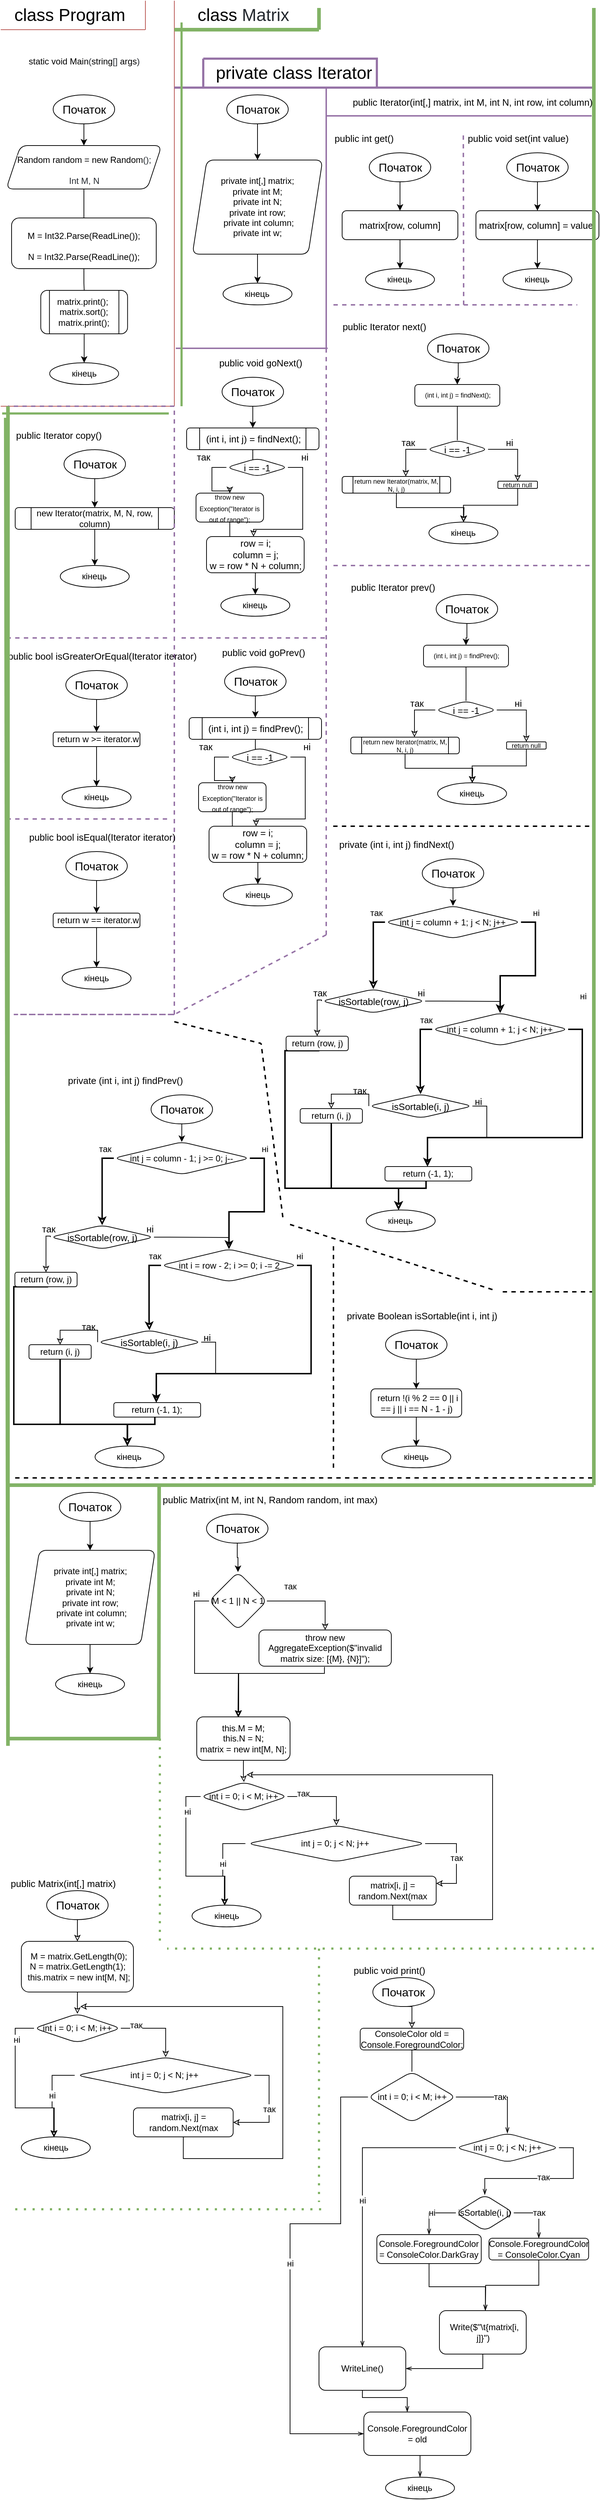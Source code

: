 <mxfile version="16.6.1" type="github">
  <diagram id="J93P0dknWouo2h-GwdAa" name="Page-1">
    <mxGraphModel dx="419" dy="807" grid="1" gridSize="10" guides="1" tooltips="1" connect="1" arrows="1" fold="1" page="1" pageScale="1" pageWidth="827" pageHeight="1169" math="0" shadow="0">
      <root>
        <mxCell id="0" />
        <mxCell id="1" parent="0" />
        <mxCell id="jm0wsWvHRC7rD9zgn_kI-3" value="&lt;font style=&quot;font-size: 24px&quot;&gt;&lt;span class=&quot;pl-k&quot; style=&quot;box-sizing: border-box ; font-family: , , &amp;#34;sf mono&amp;#34; , &amp;#34;menlo&amp;#34; , &amp;#34;consolas&amp;#34; , &amp;#34;liberation mono&amp;#34; , monospace ; background-color: rgb(255 , 255 , 255)&quot;&gt;class&lt;/span&gt;&lt;span style=&quot;color: rgb(36 , 41 , 47) ; font-family: , , &amp;#34;sf mono&amp;#34; , &amp;#34;menlo&amp;#34; , &amp;#34;consolas&amp;#34; , &amp;#34;liberation mono&amp;#34; , monospace ; background-color: rgb(255 , 255 , 255)&quot;&gt; &lt;/span&gt;&lt;span class=&quot;pl-en&quot; style=&quot;box-sizing: border-box ; font-family: , , &amp;#34;sf mono&amp;#34; , &amp;#34;menlo&amp;#34; , &amp;#34;consolas&amp;#34; , &amp;#34;liberation mono&amp;#34; , monospace ; background-color: rgb(255 , 255 , 255)&quot;&gt;&lt;span class=&quot;pl-token&quot; style=&quot;box-sizing: border-box&quot;&gt;Program&lt;/span&gt;&lt;/span&gt;&lt;/font&gt;" style="text;html=1;align=center;verticalAlign=middle;resizable=0;points=[];autosize=1;strokeColor=none;fillColor=none;" parent="1" vertex="1">
          <mxGeometry x="10" y="10" width="170" height="20" as="geometry" />
        </mxCell>
        <mxCell id="jm0wsWvHRC7rD9zgn_kI-6" value="" style="endArrow=none;html=1;rounded=0;fillColor=#f8cecc;strokeColor=#b85450;" parent="1" edge="1">
          <mxGeometry width="50" height="50" relative="1" as="geometry">
            <mxPoint y="40" as="sourcePoint" />
            <mxPoint x="200" y="40" as="targetPoint" />
          </mxGeometry>
        </mxCell>
        <mxCell id="jm0wsWvHRC7rD9zgn_kI-7" value="" style="endArrow=none;html=1;rounded=0;fillColor=#f8cecc;strokeColor=#b85450;" parent="1" edge="1">
          <mxGeometry width="50" height="50" relative="1" as="geometry">
            <mxPoint x="200" as="sourcePoint" />
            <mxPoint x="200" y="40" as="targetPoint" />
          </mxGeometry>
        </mxCell>
        <mxCell id="jm0wsWvHRC7rD9zgn_kI-8" value="&lt;span class=&quot;pl-k&quot; style=&quot;box-sizing: border-box ; font-family: , , &amp;#34;sf mono&amp;#34; , &amp;#34;menlo&amp;#34; , &amp;#34;consolas&amp;#34; , &amp;#34;liberation mono&amp;#34; , monospace ; font-size: 12px ; background-color: rgb(255 , 255 , 255)&quot;&gt;static&lt;/span&gt;&lt;span style=&quot;color: rgb(36 , 41 , 47) ; font-family: , , &amp;#34;sf mono&amp;#34; , &amp;#34;menlo&amp;#34; , &amp;#34;consolas&amp;#34; , &amp;#34;liberation mono&amp;#34; , monospace ; font-size: 12px ; background-color: rgb(255 , 255 , 255)&quot;&gt; &lt;/span&gt;&lt;span class=&quot;pl-k&quot; style=&quot;box-sizing: border-box ; font-family: , , &amp;#34;sf mono&amp;#34; , &amp;#34;menlo&amp;#34; , &amp;#34;consolas&amp;#34; , &amp;#34;liberation mono&amp;#34; , monospace ; font-size: 12px ; background-color: rgb(255 , 255 , 255)&quot;&gt;void&lt;/span&gt;&lt;span style=&quot;color: rgb(36 , 41 , 47) ; font-family: , , &amp;#34;sf mono&amp;#34; , &amp;#34;menlo&amp;#34; , &amp;#34;consolas&amp;#34; , &amp;#34;liberation mono&amp;#34; , monospace ; font-size: 12px ; background-color: rgb(255 , 255 , 255)&quot;&gt; &lt;/span&gt;&lt;span class=&quot;pl-en&quot; style=&quot;box-sizing: border-box ; font-family: , , &amp;#34;sf mono&amp;#34; , &amp;#34;menlo&amp;#34; , &amp;#34;consolas&amp;#34; , &amp;#34;liberation mono&amp;#34; , monospace ; font-size: 12px ; background-color: rgb(255 , 255 , 255)&quot;&gt;&lt;span class=&quot;pl-token&quot; style=&quot;box-sizing: border-box&quot;&gt;Main&lt;/span&gt;&lt;/span&gt;&lt;span style=&quot;color: rgb(36 , 41 , 47) ; font-family: , , &amp;#34;sf mono&amp;#34; , &amp;#34;menlo&amp;#34; , &amp;#34;consolas&amp;#34; , &amp;#34;liberation mono&amp;#34; , monospace ; font-size: 12px ; background-color: rgb(255 , 255 , 255)&quot;&gt;(&lt;/span&gt;&lt;span class=&quot;pl-k&quot; style=&quot;box-sizing: border-box ; font-family: , , &amp;#34;sf mono&amp;#34; , &amp;#34;menlo&amp;#34; , &amp;#34;consolas&amp;#34; , &amp;#34;liberation mono&amp;#34; , monospace ; font-size: 12px ; background-color: rgb(255 , 255 , 255)&quot;&gt;string&lt;/span&gt;&lt;span style=&quot;color: rgb(36 , 41 , 47) ; font-family: , , &amp;#34;sf mono&amp;#34; , &amp;#34;menlo&amp;#34; , &amp;#34;consolas&amp;#34; , &amp;#34;liberation mono&amp;#34; , monospace ; font-size: 12px ; background-color: rgb(255 , 255 , 255)&quot;&gt;[] &lt;/span&gt;&lt;span class=&quot;pl-en&quot; style=&quot;box-sizing: border-box ; font-family: , , &amp;#34;sf mono&amp;#34; , &amp;#34;menlo&amp;#34; , &amp;#34;consolas&amp;#34; , &amp;#34;liberation mono&amp;#34; , monospace ; font-size: 12px ; background-color: rgb(255 , 255 , 255)&quot;&gt;args&lt;/span&gt;&lt;span style=&quot;color: rgb(36 , 41 , 47) ; font-family: , , &amp;#34;sf mono&amp;#34; , &amp;#34;menlo&amp;#34; , &amp;#34;consolas&amp;#34; , &amp;#34;liberation mono&amp;#34; , monospace ; font-size: 12px ; background-color: rgb(255 , 255 , 255)&quot;&gt;)&lt;/span&gt;" style="text;html=1;align=center;verticalAlign=middle;resizable=0;points=[];autosize=1;strokeColor=none;fillColor=none;fontSize=24;" parent="1" vertex="1">
          <mxGeometry x="30" y="60" width="170" height="40" as="geometry" />
        </mxCell>
        <mxCell id="jm0wsWvHRC7rD9zgn_kI-11" style="edgeStyle=orthogonalEdgeStyle;rounded=0;orthogonalLoop=1;jettySize=auto;html=1;exitX=0.5;exitY=1;exitDx=0;exitDy=0;fontSize=24;" parent="1" source="jm0wsWvHRC7rD9zgn_kI-10" target="jm0wsWvHRC7rD9zgn_kI-12" edge="1">
          <mxGeometry relative="1" as="geometry">
            <mxPoint x="115.353" y="210" as="targetPoint" />
          </mxGeometry>
        </mxCell>
        <mxCell id="jm0wsWvHRC7rD9zgn_kI-10" value="Початок" style="ellipse;whiteSpace=wrap;html=1;fontSize=16;strokeWidth=1;" parent="1" vertex="1">
          <mxGeometry x="72.5" y="130.0" width="85" height="40" as="geometry" />
        </mxCell>
        <mxCell id="jm0wsWvHRC7rD9zgn_kI-14" style="edgeStyle=orthogonalEdgeStyle;rounded=0;orthogonalLoop=1;jettySize=auto;html=1;exitX=0.5;exitY=1;exitDx=0;exitDy=0;fontSize=24;endArrow=none;endFill=0;" parent="1" source="jm0wsWvHRC7rD9zgn_kI-12" target="jm0wsWvHRC7rD9zgn_kI-18" edge="1">
          <mxGeometry relative="1" as="geometry">
            <mxPoint x="115" y="290" as="targetPoint" />
          </mxGeometry>
        </mxCell>
        <mxCell id="jm0wsWvHRC7rD9zgn_kI-12" value="&lt;span class=&quot;pl-en&quot; style=&quot;box-sizing: border-box ; font-family: , , &amp;#34;sf mono&amp;#34; , &amp;#34;menlo&amp;#34; , &amp;#34;consolas&amp;#34; , &amp;#34;liberation mono&amp;#34; , monospace ; font-size: 12px ; background-color: rgb(255 , 255 , 255)&quot;&gt;Random&lt;/span&gt;&lt;span style=&quot;color: rgb(36 , 41 , 47) ; font-family: , , &amp;#34;sf mono&amp;#34; , &amp;#34;menlo&amp;#34; , &amp;#34;consolas&amp;#34; , &amp;#34;liberation mono&amp;#34; , monospace ; font-size: 12px ; background-color: rgb(255 , 255 , 255)&quot;&gt; &lt;/span&gt;&lt;span class=&quot;pl-en&quot; style=&quot;box-sizing: border-box ; font-family: , , &amp;#34;sf mono&amp;#34; , &amp;#34;menlo&amp;#34; , &amp;#34;consolas&amp;#34; , &amp;#34;liberation mono&amp;#34; , monospace ; font-size: 12px ; background-color: rgb(255 , 255 , 255)&quot;&gt;random&lt;/span&gt;&lt;span style=&quot;color: rgb(36 , 41 , 47) ; font-family: , , &amp;#34;sf mono&amp;#34; , &amp;#34;menlo&amp;#34; , &amp;#34;consolas&amp;#34; , &amp;#34;liberation mono&amp;#34; , monospace ; font-size: 12px ; background-color: rgb(255 , 255 , 255)&quot;&gt; &lt;/span&gt;&lt;span class=&quot;pl-k&quot; style=&quot;box-sizing: border-box ; font-family: , , &amp;#34;sf mono&amp;#34; , &amp;#34;menlo&amp;#34; , &amp;#34;consolas&amp;#34; , &amp;#34;liberation mono&amp;#34; , monospace ; font-size: 12px ; background-color: rgb(255 , 255 , 255)&quot;&gt;=&lt;/span&gt;&lt;span style=&quot;color: rgb(36 , 41 , 47) ; font-family: , , &amp;#34;sf mono&amp;#34; , &amp;#34;menlo&amp;#34; , &amp;#34;consolas&amp;#34; , &amp;#34;liberation mono&amp;#34; , monospace ; font-size: 12px ; background-color: rgb(255 , 255 , 255)&quot;&gt; &lt;/span&gt;&lt;span class=&quot;pl-k&quot; style=&quot;box-sizing: border-box ; font-family: , , &amp;#34;sf mono&amp;#34; , &amp;#34;menlo&amp;#34; , &amp;#34;consolas&amp;#34; , &amp;#34;liberation mono&amp;#34; , monospace ; font-size: 12px ; background-color: rgb(255 , 255 , 255)&quot;&gt;new&lt;/span&gt;&lt;span style=&quot;color: rgb(36 , 41 , 47) ; font-family: , , &amp;#34;sf mono&amp;#34; , &amp;#34;menlo&amp;#34; , &amp;#34;consolas&amp;#34; , &amp;#34;liberation mono&amp;#34; , monospace ; font-size: 12px ; background-color: rgb(255 , 255 , 255)&quot;&gt; &lt;/span&gt;&lt;span class=&quot;pl-en&quot; style=&quot;box-sizing: border-box ; font-family: , , &amp;#34;sf mono&amp;#34; , &amp;#34;menlo&amp;#34; , &amp;#34;consolas&amp;#34; , &amp;#34;liberation mono&amp;#34; , monospace ; font-size: 12px ; background-color: rgb(255 , 255 , 255)&quot;&gt;Random&lt;/span&gt;&lt;span style=&quot;color: rgb(36 , 41 , 47) ; font-family: , , &amp;#34;sf mono&amp;#34; , &amp;#34;menlo&amp;#34; , &amp;#34;consolas&amp;#34; , &amp;#34;liberation mono&amp;#34; , monospace ; font-size: 12px ; background-color: rgb(255 , 255 , 255)&quot;&gt;();&lt;br&gt;Int M, N&lt;br&gt;&lt;/span&gt;" style="shape=parallelogram;perimeter=parallelogramPerimeter;whiteSpace=wrap;html=1;fixedSize=1;fontSize=24;perimeterSpacing=0;sketch=0;rounded=1;" parent="1" vertex="1">
          <mxGeometry x="7.5" y="200" width="215" height="60" as="geometry" />
        </mxCell>
        <mxCell id="jm0wsWvHRC7rD9zgn_kI-19" style="edgeStyle=orthogonalEdgeStyle;rounded=0;orthogonalLoop=1;jettySize=auto;html=1;exitX=0.5;exitY=1;exitDx=0;exitDy=0;fontSize=12;endArrow=none;endFill=0;" parent="1" source="jm0wsWvHRC7rD9zgn_kI-18" target="jm0wsWvHRC7rD9zgn_kI-20" edge="1">
          <mxGeometry relative="1" as="geometry">
            <mxPoint x="115.353" y="410" as="targetPoint" />
          </mxGeometry>
        </mxCell>
        <mxCell id="jm0wsWvHRC7rD9zgn_kI-18" value="&lt;font style=&quot;font-size: 12px&quot;&gt;M =&lt;/font&gt;&lt;font style=&quot;font-size: 12px&quot;&gt; Int32.Parse(ReadLine());&lt;br&gt;N = Int32.Parse(ReadLine());&lt;/font&gt;" style="rounded=1;whiteSpace=wrap;html=1;sketch=0;fontSize=24;" parent="1" vertex="1">
          <mxGeometry x="15" y="300" width="200" height="70" as="geometry" />
        </mxCell>
        <mxCell id="jm0wsWvHRC7rD9zgn_kI-21" style="edgeStyle=orthogonalEdgeStyle;rounded=0;orthogonalLoop=1;jettySize=auto;html=1;exitX=0.5;exitY=1;exitDx=0;exitDy=0;fontSize=12;" parent="1" source="jm0wsWvHRC7rD9zgn_kI-20" target="jm0wsWvHRC7rD9zgn_kI-22" edge="1">
          <mxGeometry relative="1" as="geometry">
            <mxPoint x="115.353" y="500" as="targetPoint" />
          </mxGeometry>
        </mxCell>
        <mxCell id="jm0wsWvHRC7rD9zgn_kI-20" value="&lt;div&gt;matrix.print();&lt;span&gt;&amp;nbsp;&lt;/span&gt;&lt;/div&gt;&lt;div&gt;&lt;span&gt;matrix.sort();&lt;/span&gt;&lt;/div&gt;&lt;div&gt;matrix.print();&lt;br&gt;&lt;/div&gt;" style="shape=process;whiteSpace=wrap;html=1;backgroundOutline=1;rounded=1;sketch=0;fontSize=12;" parent="1" vertex="1">
          <mxGeometry x="55.353" y="400" width="120" height="60" as="geometry" />
        </mxCell>
        <mxCell id="jm0wsWvHRC7rD9zgn_kI-22" value="кінець" style="ellipse;whiteSpace=wrap;html=1;rounded=1;sketch=0;fontSize=12;" parent="1" vertex="1">
          <mxGeometry x="67.68" y="500" width="95.35" height="30" as="geometry" />
        </mxCell>
        <mxCell id="jm0wsWvHRC7rD9zgn_kI-23" value="" style="endArrow=none;html=1;rounded=0;fontSize=12;fillColor=#f8cecc;strokeColor=#b85450;" parent="1" edge="1">
          <mxGeometry width="50" height="50" relative="1" as="geometry">
            <mxPoint x="240" y="560" as="sourcePoint" />
            <mxPoint x="240" as="targetPoint" />
          </mxGeometry>
        </mxCell>
        <mxCell id="jm0wsWvHRC7rD9zgn_kI-24" value="" style="endArrow=none;html=1;rounded=0;fontSize=12;fillColor=#f8cecc;strokeColor=#b85450;" parent="1" edge="1">
          <mxGeometry width="50" height="50" relative="1" as="geometry">
            <mxPoint y="560" as="sourcePoint" />
            <mxPoint x="240" y="560" as="targetPoint" />
          </mxGeometry>
        </mxCell>
        <mxCell id="jm0wsWvHRC7rD9zgn_kI-25" value="&lt;font style=&quot;font-size: 24px&quot;&gt;&lt;span class=&quot;pl-k&quot; style=&quot;box-sizing: border-box ; font-family: , , &amp;#34;sf mono&amp;#34; , &amp;#34;menlo&amp;#34; , &amp;#34;consolas&amp;#34; , &amp;#34;liberation mono&amp;#34; , monospace ; background-color: rgb(255 , 255 , 255)&quot;&gt;class&lt;/span&gt;&lt;span style=&quot;color: rgb(36 , 41 , 47) ; font-family: , , &amp;#34;sf mono&amp;#34; , &amp;#34;menlo&amp;#34; , &amp;#34;consolas&amp;#34; , &amp;#34;liberation mono&amp;#34; , monospace ; background-color: rgb(255 , 255 , 255)&quot;&gt;&amp;nbsp;&lt;/span&gt;&lt;/font&gt;&lt;font color=&quot;#24292f&quot;&gt;&lt;span style=&quot;font-size: 24px ; background-color: rgb(255 , 255 , 255)&quot;&gt;Matrix&lt;/span&gt;&lt;/font&gt;" style="text;html=1;align=center;verticalAlign=middle;resizable=0;points=[];autosize=1;strokeColor=none;fillColor=none;" parent="1" vertex="1">
          <mxGeometry x="265" y="10" width="140" height="20" as="geometry" />
        </mxCell>
        <mxCell id="jm0wsWvHRC7rD9zgn_kI-26" value="" style="endArrow=none;html=1;rounded=0;fillColor=#d5e8d4;strokeColor=#82b366;strokeWidth=5;" parent="1" edge="1">
          <mxGeometry width="50" height="50" relative="1" as="geometry">
            <mxPoint x="240.0" y="40" as="sourcePoint" />
            <mxPoint x="440.0" y="40" as="targetPoint" />
          </mxGeometry>
        </mxCell>
        <mxCell id="jm0wsWvHRC7rD9zgn_kI-27" value="" style="endArrow=none;html=1;rounded=0;fillColor=#d5e8d4;strokeColor=#82b366;strokeWidth=5;" parent="1" edge="1">
          <mxGeometry width="50" height="50" relative="1" as="geometry">
            <mxPoint x="440" y="10" as="sourcePoint" />
            <mxPoint x="440.0" y="40" as="targetPoint" />
          </mxGeometry>
        </mxCell>
        <mxCell id="jm0wsWvHRC7rD9zgn_kI-29" value="&lt;span style=&quot;font-size: 24px&quot;&gt;private class Iterator&lt;/span&gt;" style="text;html=1;align=center;verticalAlign=middle;resizable=0;points=[];autosize=1;strokeColor=none;fillColor=none;" parent="1" vertex="1">
          <mxGeometry x="290" y="90" width="230" height="20" as="geometry" />
        </mxCell>
        <mxCell id="jm0wsWvHRC7rD9zgn_kI-38" value="" style="endArrow=none;html=1;rounded=0;fontSize=12;fillColor=#e1d5e7;strokeColor=#9673a6;strokeWidth=3;" parent="1" edge="1">
          <mxGeometry width="50" height="50" relative="1" as="geometry">
            <mxPoint x="280" y="80" as="sourcePoint" />
            <mxPoint x="280" y="120" as="targetPoint" />
          </mxGeometry>
        </mxCell>
        <mxCell id="jm0wsWvHRC7rD9zgn_kI-40" value="" style="endArrow=none;html=1;rounded=0;fontSize=12;fillColor=#e1d5e7;strokeColor=#9673a6;strokeWidth=3;" parent="1" edge="1">
          <mxGeometry width="50" height="50" relative="1" as="geometry">
            <mxPoint x="280" y="80" as="sourcePoint" />
            <mxPoint x="520" y="120" as="targetPoint" />
            <Array as="points">
              <mxPoint x="520" y="80" />
            </Array>
          </mxGeometry>
        </mxCell>
        <mxCell id="jm0wsWvHRC7rD9zgn_kI-42" value="" style="endArrow=none;html=1;rounded=0;fontSize=12;fillColor=#e1d5e7;strokeColor=#9673a6;strokeWidth=3;" parent="1" edge="1">
          <mxGeometry width="50" height="50" relative="1" as="geometry">
            <mxPoint x="240" y="120" as="sourcePoint" />
            <mxPoint x="820" y="120" as="targetPoint" />
          </mxGeometry>
        </mxCell>
        <mxCell id="jm0wsWvHRC7rD9zgn_kI-45" style="edgeStyle=orthogonalEdgeStyle;rounded=0;orthogonalLoop=1;jettySize=auto;html=1;exitX=0.5;exitY=1;exitDx=0;exitDy=0;fontSize=12;" parent="1" source="jm0wsWvHRC7rD9zgn_kI-44" target="jm0wsWvHRC7rD9zgn_kI-46" edge="1">
          <mxGeometry relative="1" as="geometry">
            <mxPoint x="552.357" y="290" as="targetPoint" />
          </mxGeometry>
        </mxCell>
        <mxCell id="jm0wsWvHRC7rD9zgn_kI-44" value="Початок" style="ellipse;whiteSpace=wrap;html=1;fontSize=16;strokeWidth=1;rounded=1;sketch=0;" parent="1" vertex="1">
          <mxGeometry x="509.5" y="210.0" width="85" height="40" as="geometry" />
        </mxCell>
        <mxCell id="jm0wsWvHRC7rD9zgn_kI-46" value="matrix[row, column]" style="rounded=1;whiteSpace=wrap;html=1;sketch=0;fontSize=13;" parent="1" vertex="1">
          <mxGeometry x="472" y="290" width="160" height="40" as="geometry" />
        </mxCell>
        <mxCell id="jm0wsWvHRC7rD9zgn_kI-49" style="edgeStyle=orthogonalEdgeStyle;rounded=0;orthogonalLoop=1;jettySize=auto;html=1;fontSize=12;" parent="1" source="jm0wsWvHRC7rD9zgn_kI-46" target="jm0wsWvHRC7rD9zgn_kI-50" edge="1">
          <mxGeometry relative="1" as="geometry">
            <mxPoint x="552.003" y="470" as="targetPoint" />
            <mxPoint x="552.003" y="430.0" as="sourcePoint" />
          </mxGeometry>
        </mxCell>
        <mxCell id="jm0wsWvHRC7rD9zgn_kI-50" value="кінець" style="ellipse;whiteSpace=wrap;html=1;rounded=1;sketch=0;fontSize=12;" parent="1" vertex="1">
          <mxGeometry x="504.33" y="370" width="95.35" height="30" as="geometry" />
        </mxCell>
        <mxCell id="jm0wsWvHRC7rD9zgn_kI-51" value="&lt;font style=&quot;font-size: 13px&quot;&gt;public Iterator(int[,] matrix, int M, int N, int row, int column)&lt;/font&gt;" style="text;html=1;align=center;verticalAlign=middle;resizable=0;points=[];autosize=1;strokeColor=none;fillColor=none;" parent="1" vertex="1">
          <mxGeometry x="477" y="130.0" width="350" height="20" as="geometry" />
        </mxCell>
        <mxCell id="jm0wsWvHRC7rD9zgn_kI-52" value="" style="endArrow=none;html=1;rounded=0;fillColor=#e1d5e7;strokeColor=#9673a6;strokeWidth=2;" parent="1" edge="1">
          <mxGeometry width="50" height="50" relative="1" as="geometry">
            <mxPoint x="450" y="159" as="sourcePoint" />
            <mxPoint x="817" y="159" as="targetPoint" />
          </mxGeometry>
        </mxCell>
        <mxCell id="jm0wsWvHRC7rD9zgn_kI-53" value="" style="endArrow=none;html=1;rounded=0;" parent="1" edge="1">
          <mxGeometry width="50" height="50" relative="1" as="geometry">
            <mxPoint x="820" y="119" as="sourcePoint" />
            <mxPoint x="820" y="159" as="targetPoint" />
          </mxGeometry>
        </mxCell>
        <mxCell id="jm0wsWvHRC7rD9zgn_kI-54" value="" style="endArrow=none;html=1;rounded=0;fontSize=12;fillColor=#e1d5e7;strokeColor=#9673a6;strokeWidth=2;" parent="1" edge="1">
          <mxGeometry width="50" height="50" relative="1" as="geometry">
            <mxPoint x="450" y="480" as="sourcePoint" />
            <mxPoint x="450" y="120" as="targetPoint" />
          </mxGeometry>
        </mxCell>
        <mxCell id="jm0wsWvHRC7rD9zgn_kI-55" value="" style="endArrow=none;html=1;rounded=0;fontSize=12;fillColor=#e1d5e7;strokeColor=#9673a6;strokeWidth=2;" parent="1" edge="1">
          <mxGeometry width="50" height="50" relative="1" as="geometry">
            <mxPoint x="242" y="480" as="sourcePoint" />
            <mxPoint x="452" y="480" as="targetPoint" />
          </mxGeometry>
        </mxCell>
        <mxCell id="pkDNeRE30fQ9Vf2fr36v-1" value="public int get()" style="text;html=1;align=center;verticalAlign=middle;resizable=0;points=[];autosize=1;strokeColor=none;fillColor=none;fontSize=13;" vertex="1" parent="1">
          <mxGeometry x="452" y="180" width="100" height="20" as="geometry" />
        </mxCell>
        <mxCell id="pkDNeRE30fQ9Vf2fr36v-2" style="edgeStyle=orthogonalEdgeStyle;rounded=0;orthogonalLoop=1;jettySize=auto;html=1;exitX=0.5;exitY=1;exitDx=0;exitDy=0;fontSize=12;" edge="1" source="pkDNeRE30fQ9Vf2fr36v-3" target="pkDNeRE30fQ9Vf2fr36v-4" parent="1">
          <mxGeometry relative="1" as="geometry">
            <mxPoint x="355.357" y="210" as="targetPoint" />
          </mxGeometry>
        </mxCell>
        <mxCell id="pkDNeRE30fQ9Vf2fr36v-3" value="Початок" style="ellipse;whiteSpace=wrap;html=1;fontSize=16;strokeWidth=1;rounded=1;sketch=0;" vertex="1" parent="1">
          <mxGeometry x="312.5" y="130.0" width="85" height="40" as="geometry" />
        </mxCell>
        <mxCell id="pkDNeRE30fQ9Vf2fr36v-4" value="&lt;div&gt;private int[,] matrix;&lt;/div&gt;&lt;div&gt;&lt;span&gt;private int M;&lt;/span&gt;&lt;/div&gt;&lt;div&gt;private int N;&lt;/div&gt;&lt;div&gt;private int row;&lt;/div&gt;&lt;div&gt;&amp;nbsp;private int column;&lt;/div&gt;&lt;div&gt;private int w;&lt;/div&gt;" style="shape=parallelogram;perimeter=parallelogramPerimeter;whiteSpace=wrap;html=1;fixedSize=1;rounded=1;sketch=0;fontSize=12;" vertex="1" parent="1">
          <mxGeometry x="265" y="220" width="180" height="130" as="geometry" />
        </mxCell>
        <mxCell id="pkDNeRE30fQ9Vf2fr36v-5" style="edgeStyle=orthogonalEdgeStyle;rounded=0;orthogonalLoop=1;jettySize=auto;html=1;fontSize=12;" edge="1" source="pkDNeRE30fQ9Vf2fr36v-4" target="pkDNeRE30fQ9Vf2fr36v-6" parent="1">
          <mxGeometry relative="1" as="geometry">
            <mxPoint x="355.003" y="390" as="targetPoint" />
            <mxPoint x="355.003" y="350.0" as="sourcePoint" />
          </mxGeometry>
        </mxCell>
        <mxCell id="pkDNeRE30fQ9Vf2fr36v-6" value="кінець" style="ellipse;whiteSpace=wrap;html=1;rounded=1;sketch=0;fontSize=12;" vertex="1" parent="1">
          <mxGeometry x="307.33" y="390" width="95.35" height="30" as="geometry" />
        </mxCell>
        <mxCell id="pkDNeRE30fQ9Vf2fr36v-8" style="edgeStyle=orthogonalEdgeStyle;rounded=0;orthogonalLoop=1;jettySize=auto;html=1;exitX=0.5;exitY=1;exitDx=0;exitDy=0;fontSize=12;" edge="1" source="pkDNeRE30fQ9Vf2fr36v-9" target="pkDNeRE30fQ9Vf2fr36v-10" parent="1">
          <mxGeometry relative="1" as="geometry">
            <mxPoint x="742.357" y="290" as="targetPoint" />
          </mxGeometry>
        </mxCell>
        <mxCell id="pkDNeRE30fQ9Vf2fr36v-9" value="Початок" style="ellipse;whiteSpace=wrap;html=1;fontSize=16;strokeWidth=1;rounded=1;sketch=0;" vertex="1" parent="1">
          <mxGeometry x="699.5" y="210.0" width="85" height="40" as="geometry" />
        </mxCell>
        <mxCell id="pkDNeRE30fQ9Vf2fr36v-10" value="matrix[row, column] = value;" style="rounded=1;whiteSpace=wrap;html=1;sketch=0;fontSize=13;" vertex="1" parent="1">
          <mxGeometry x="657" y="290" width="170" height="40" as="geometry" />
        </mxCell>
        <mxCell id="pkDNeRE30fQ9Vf2fr36v-11" style="edgeStyle=orthogonalEdgeStyle;rounded=0;orthogonalLoop=1;jettySize=auto;html=1;fontSize=12;" edge="1" source="pkDNeRE30fQ9Vf2fr36v-10" target="pkDNeRE30fQ9Vf2fr36v-12" parent="1">
          <mxGeometry relative="1" as="geometry">
            <mxPoint x="742.003" y="470" as="targetPoint" />
            <mxPoint x="742.003" y="430.0" as="sourcePoint" />
          </mxGeometry>
        </mxCell>
        <mxCell id="pkDNeRE30fQ9Vf2fr36v-12" value="кінець" style="ellipse;whiteSpace=wrap;html=1;rounded=1;sketch=0;fontSize=12;" vertex="1" parent="1">
          <mxGeometry x="694.33" y="370" width="95.35" height="30" as="geometry" />
        </mxCell>
        <mxCell id="pkDNeRE30fQ9Vf2fr36v-13" value="public void set(int value)" style="text;html=1;align=center;verticalAlign=middle;resizable=0;points=[];autosize=1;strokeColor=none;fillColor=none;fontSize=13;" vertex="1" parent="1">
          <mxGeometry x="639.68" y="180" width="150" height="20" as="geometry" />
        </mxCell>
        <mxCell id="pkDNeRE30fQ9Vf2fr36v-15" value="" style="endArrow=none;dashed=1;html=1;rounded=0;fontSize=13;entryX=-0.001;entryY=0.021;entryDx=0;entryDy=0;entryPerimeter=0;fillColor=#e1d5e7;strokeColor=#9673a6;strokeWidth=2;" edge="1" parent="1" target="pkDNeRE30fQ9Vf2fr36v-13">
          <mxGeometry width="50" height="50" relative="1" as="geometry">
            <mxPoint x="640" y="420" as="sourcePoint" />
            <mxPoint x="632" y="190" as="targetPoint" />
          </mxGeometry>
        </mxCell>
        <mxCell id="pkDNeRE30fQ9Vf2fr36v-19" value="" style="endArrow=none;dashed=1;html=1;rounded=0;fontSize=13;fillColor=#e1d5e7;strokeColor=#9673a6;strokeWidth=2;" edge="1" parent="1">
          <mxGeometry width="50" height="50" relative="1" as="geometry">
            <mxPoint x="460" y="420" as="sourcePoint" />
            <mxPoint x="797" y="420" as="targetPoint" />
          </mxGeometry>
        </mxCell>
        <mxCell id="pkDNeRE30fQ9Vf2fr36v-20" value="public void goNext()" style="text;html=1;align=center;verticalAlign=middle;resizable=0;points=[];autosize=1;strokeColor=none;fillColor=none;fontSize=13;" vertex="1" parent="1">
          <mxGeometry x="294" y="490" width="130" height="20" as="geometry" />
        </mxCell>
        <mxCell id="pkDNeRE30fQ9Vf2fr36v-21" style="edgeStyle=orthogonalEdgeStyle;rounded=0;orthogonalLoop=1;jettySize=auto;html=1;exitX=0.5;exitY=1;exitDx=0;exitDy=0;fontSize=12;" edge="1" source="pkDNeRE30fQ9Vf2fr36v-22" target="pkDNeRE30fQ9Vf2fr36v-26" parent="1">
          <mxGeometry relative="1" as="geometry">
            <mxPoint x="354.5" y="600" as="targetPoint" />
          </mxGeometry>
        </mxCell>
        <mxCell id="pkDNeRE30fQ9Vf2fr36v-22" value="Початок" style="ellipse;whiteSpace=wrap;html=1;fontSize=16;strokeWidth=1;rounded=1;sketch=0;" vertex="1" parent="1">
          <mxGeometry x="306.0" y="520.0" width="85" height="40" as="geometry" />
        </mxCell>
        <mxCell id="pkDNeRE30fQ9Vf2fr36v-27" style="edgeStyle=orthogonalEdgeStyle;rounded=0;orthogonalLoop=1;jettySize=auto;html=1;exitX=0.5;exitY=1;exitDx=0;exitDy=0;fontSize=13;endArrow=none;endFill=0;" edge="1" parent="1" source="pkDNeRE30fQ9Vf2fr36v-26" target="pkDNeRE30fQ9Vf2fr36v-28">
          <mxGeometry relative="1" as="geometry">
            <mxPoint x="354.786" y="640" as="targetPoint" />
          </mxGeometry>
        </mxCell>
        <mxCell id="pkDNeRE30fQ9Vf2fr36v-26" value="(int i, int j) = findNext();" style="shape=process;whiteSpace=wrap;html=1;backgroundOutline=1;rounded=1;sketch=0;fontSize=13;" vertex="1" parent="1">
          <mxGeometry x="257" y="590" width="183" height="30" as="geometry" />
        </mxCell>
        <mxCell id="pkDNeRE30fQ9Vf2fr36v-29" style="edgeStyle=orthogonalEdgeStyle;rounded=0;orthogonalLoop=1;jettySize=auto;html=1;exitX=0;exitY=0.5;exitDx=0;exitDy=0;fontSize=13;endArrow=classic;endFill=0;" edge="1" parent="1" source="pkDNeRE30fQ9Vf2fr36v-28" target="pkDNeRE30fQ9Vf2fr36v-33">
          <mxGeometry relative="1" as="geometry">
            <mxPoint x="249.5" y="670" as="targetPoint" />
          </mxGeometry>
        </mxCell>
        <mxCell id="pkDNeRE30fQ9Vf2fr36v-30" style="edgeStyle=orthogonalEdgeStyle;rounded=0;orthogonalLoop=1;jettySize=auto;html=1;exitX=1;exitY=0.5;exitDx=0;exitDy=0;fontSize=13;endArrow=classic;endFill=0;" edge="1" parent="1" source="pkDNeRE30fQ9Vf2fr36v-28" target="pkDNeRE30fQ9Vf2fr36v-34">
          <mxGeometry relative="1" as="geometry">
            <mxPoint x="349.5" y="770" as="targetPoint" />
            <Array as="points">
              <mxPoint x="417.5" y="645" />
              <mxPoint x="417.5" y="730" />
              <mxPoint x="349.5" y="730" />
            </Array>
          </mxGeometry>
        </mxCell>
        <mxCell id="pkDNeRE30fQ9Vf2fr36v-28" value="i == -1" style="rhombus;whiteSpace=wrap;html=1;rounded=1;sketch=0;fontSize=13;" vertex="1" parent="1">
          <mxGeometry x="312.01" y="632" width="84.99" height="25" as="geometry" />
        </mxCell>
        <mxCell id="pkDNeRE30fQ9Vf2fr36v-31" value="так" style="text;html=1;align=center;verticalAlign=middle;resizable=0;points=[];autosize=1;strokeColor=none;fillColor=none;fontSize=13;" vertex="1" parent="1">
          <mxGeometry x="264.5" y="620" width="30" height="20" as="geometry" />
        </mxCell>
        <mxCell id="pkDNeRE30fQ9Vf2fr36v-32" value="ні" style="text;html=1;align=center;verticalAlign=middle;resizable=0;points=[];autosize=1;strokeColor=none;fillColor=none;fontSize=13;" vertex="1" parent="1">
          <mxGeometry x="404.5" y="620" width="30" height="20" as="geometry" />
        </mxCell>
        <mxCell id="pkDNeRE30fQ9Vf2fr36v-36" style="edgeStyle=orthogonalEdgeStyle;rounded=0;orthogonalLoop=1;jettySize=auto;html=1;exitX=0.5;exitY=1;exitDx=0;exitDy=0;entryX=0.5;entryY=0;entryDx=0;entryDy=0;fontSize=13;endArrow=none;endFill=0;" edge="1" parent="1" source="pkDNeRE30fQ9Vf2fr36v-33" target="pkDNeRE30fQ9Vf2fr36v-34">
          <mxGeometry relative="1" as="geometry" />
        </mxCell>
        <mxCell id="pkDNeRE30fQ9Vf2fr36v-33" value="&lt;font style=&quot;font-size: 9px&quot;&gt;throw new Exception(&quot;Iterator is out of range&quot;);&lt;/font&gt;" style="rounded=1;whiteSpace=wrap;html=1;sketch=0;fontSize=13;" vertex="1" parent="1">
          <mxGeometry x="270" y="680" width="93.35" height="40" as="geometry" />
        </mxCell>
        <mxCell id="pkDNeRE30fQ9Vf2fr36v-34" value="&lt;div&gt;row = i;&lt;/div&gt;&lt;div&gt;column = j;&lt;/div&gt;&lt;div&gt;w = row * N + column;&lt;/div&gt;" style="rounded=1;whiteSpace=wrap;html=1;sketch=0;fontSize=13;" vertex="1" parent="1">
          <mxGeometry x="284.5" y="740" width="135" height="50" as="geometry" />
        </mxCell>
        <mxCell id="pkDNeRE30fQ9Vf2fr36v-37" style="edgeStyle=orthogonalEdgeStyle;rounded=0;orthogonalLoop=1;jettySize=auto;html=1;fontSize=12;exitX=0.5;exitY=1;exitDx=0;exitDy=0;" edge="1" target="pkDNeRE30fQ9Vf2fr36v-38" parent="1" source="pkDNeRE30fQ9Vf2fr36v-34">
          <mxGeometry relative="1" as="geometry">
            <mxPoint x="349.173" y="940" as="targetPoint" />
            <mxPoint x="349.175" y="800" as="sourcePoint" />
          </mxGeometry>
        </mxCell>
        <mxCell id="pkDNeRE30fQ9Vf2fr36v-38" value="кінець" style="ellipse;whiteSpace=wrap;html=1;rounded=1;sketch=0;fontSize=12;" vertex="1" parent="1">
          <mxGeometry x="304.33" y="820" width="95.35" height="30" as="geometry" />
        </mxCell>
        <mxCell id="pkDNeRE30fQ9Vf2fr36v-40" value="" style="endArrow=none;dashed=1;html=1;rounded=0;fontSize=13;fillColor=#e1d5e7;strokeColor=#9673a6;strokeWidth=2;" edge="1" parent="1">
          <mxGeometry width="50" height="50" relative="1" as="geometry">
            <mxPoint x="450" y="1290" as="sourcePoint" />
            <mxPoint x="450" y="480" as="targetPoint" />
          </mxGeometry>
        </mxCell>
        <mxCell id="pkDNeRE30fQ9Vf2fr36v-41" value="public void goPrev()" style="text;html=1;align=center;verticalAlign=middle;resizable=0;points=[];autosize=1;strokeColor=none;fillColor=none;fontSize=13;" vertex="1" parent="1">
          <mxGeometry x="297.5" y="890" width="130" height="20" as="geometry" />
        </mxCell>
        <mxCell id="pkDNeRE30fQ9Vf2fr36v-42" style="edgeStyle=orthogonalEdgeStyle;rounded=0;orthogonalLoop=1;jettySize=auto;html=1;exitX=0.5;exitY=1;exitDx=0;exitDy=0;fontSize=12;" edge="1" source="pkDNeRE30fQ9Vf2fr36v-43" target="pkDNeRE30fQ9Vf2fr36v-45" parent="1">
          <mxGeometry relative="1" as="geometry">
            <mxPoint x="358.0" y="1000" as="targetPoint" />
          </mxGeometry>
        </mxCell>
        <mxCell id="pkDNeRE30fQ9Vf2fr36v-43" value="Початок" style="ellipse;whiteSpace=wrap;html=1;fontSize=16;strokeWidth=1;rounded=1;sketch=0;" vertex="1" parent="1">
          <mxGeometry x="309.5" y="920.0" width="85" height="40" as="geometry" />
        </mxCell>
        <mxCell id="pkDNeRE30fQ9Vf2fr36v-44" style="edgeStyle=orthogonalEdgeStyle;rounded=0;orthogonalLoop=1;jettySize=auto;html=1;exitX=0.5;exitY=1;exitDx=0;exitDy=0;fontSize=13;endArrow=none;endFill=0;" edge="1" source="pkDNeRE30fQ9Vf2fr36v-45" target="pkDNeRE30fQ9Vf2fr36v-48" parent="1">
          <mxGeometry relative="1" as="geometry">
            <mxPoint x="358.286" y="1040" as="targetPoint" />
          </mxGeometry>
        </mxCell>
        <mxCell id="pkDNeRE30fQ9Vf2fr36v-45" value="(int i, int j) = findPrev();" style="shape=process;whiteSpace=wrap;html=1;backgroundOutline=1;rounded=1;sketch=0;fontSize=13;" vertex="1" parent="1">
          <mxGeometry x="260.5" y="990" width="183" height="30" as="geometry" />
        </mxCell>
        <mxCell id="pkDNeRE30fQ9Vf2fr36v-46" style="edgeStyle=orthogonalEdgeStyle;rounded=0;orthogonalLoop=1;jettySize=auto;html=1;exitX=0;exitY=0.5;exitDx=0;exitDy=0;fontSize=13;endArrow=classic;endFill=0;" edge="1" source="pkDNeRE30fQ9Vf2fr36v-48" target="pkDNeRE30fQ9Vf2fr36v-52" parent="1">
          <mxGeometry relative="1" as="geometry">
            <mxPoint x="253" y="1070" as="targetPoint" />
          </mxGeometry>
        </mxCell>
        <mxCell id="pkDNeRE30fQ9Vf2fr36v-47" style="edgeStyle=orthogonalEdgeStyle;rounded=0;orthogonalLoop=1;jettySize=auto;html=1;exitX=1;exitY=0.5;exitDx=0;exitDy=0;fontSize=13;endArrow=classic;endFill=0;" edge="1" source="pkDNeRE30fQ9Vf2fr36v-48" target="pkDNeRE30fQ9Vf2fr36v-53" parent="1">
          <mxGeometry relative="1" as="geometry">
            <mxPoint x="353" y="1170" as="targetPoint" />
            <Array as="points">
              <mxPoint x="421" y="1045" />
              <mxPoint x="421" y="1130" />
              <mxPoint x="353" y="1130" />
            </Array>
          </mxGeometry>
        </mxCell>
        <mxCell id="pkDNeRE30fQ9Vf2fr36v-48" value="i == -1" style="rhombus;whiteSpace=wrap;html=1;rounded=1;sketch=0;fontSize=13;" vertex="1" parent="1">
          <mxGeometry x="315.51" y="1032" width="84.99" height="25" as="geometry" />
        </mxCell>
        <mxCell id="pkDNeRE30fQ9Vf2fr36v-49" value="так" style="text;html=1;align=center;verticalAlign=middle;resizable=0;points=[];autosize=1;strokeColor=none;fillColor=none;fontSize=13;" vertex="1" parent="1">
          <mxGeometry x="268" y="1020" width="30" height="20" as="geometry" />
        </mxCell>
        <mxCell id="pkDNeRE30fQ9Vf2fr36v-50" value="ні" style="text;html=1;align=center;verticalAlign=middle;resizable=0;points=[];autosize=1;strokeColor=none;fillColor=none;fontSize=13;" vertex="1" parent="1">
          <mxGeometry x="408" y="1020" width="30" height="20" as="geometry" />
        </mxCell>
        <mxCell id="pkDNeRE30fQ9Vf2fr36v-51" style="edgeStyle=orthogonalEdgeStyle;rounded=0;orthogonalLoop=1;jettySize=auto;html=1;exitX=0.5;exitY=1;exitDx=0;exitDy=0;entryX=0.5;entryY=0;entryDx=0;entryDy=0;fontSize=13;endArrow=none;endFill=0;" edge="1" source="pkDNeRE30fQ9Vf2fr36v-52" target="pkDNeRE30fQ9Vf2fr36v-53" parent="1">
          <mxGeometry relative="1" as="geometry" />
        </mxCell>
        <mxCell id="pkDNeRE30fQ9Vf2fr36v-52" value="&lt;font style=&quot;font-size: 9px&quot;&gt;throw new Exception(&quot;Iterator is out of range&quot;);&lt;/font&gt;" style="rounded=1;whiteSpace=wrap;html=1;sketch=0;fontSize=13;" vertex="1" parent="1">
          <mxGeometry x="273.5" y="1080" width="93.35" height="40" as="geometry" />
        </mxCell>
        <mxCell id="pkDNeRE30fQ9Vf2fr36v-53" value="&lt;div&gt;row = i;&lt;/div&gt;&lt;div&gt;column = j;&lt;/div&gt;&lt;div&gt;w = row * N + column;&lt;/div&gt;" style="rounded=1;whiteSpace=wrap;html=1;sketch=0;fontSize=13;" vertex="1" parent="1">
          <mxGeometry x="288" y="1140" width="135" height="50" as="geometry" />
        </mxCell>
        <mxCell id="pkDNeRE30fQ9Vf2fr36v-54" style="edgeStyle=orthogonalEdgeStyle;rounded=0;orthogonalLoop=1;jettySize=auto;html=1;fontSize=12;exitX=0.5;exitY=1;exitDx=0;exitDy=0;" edge="1" source="pkDNeRE30fQ9Vf2fr36v-53" target="pkDNeRE30fQ9Vf2fr36v-55" parent="1">
          <mxGeometry relative="1" as="geometry">
            <mxPoint x="352.673" y="1340" as="targetPoint" />
            <mxPoint x="352.675" y="1200" as="sourcePoint" />
          </mxGeometry>
        </mxCell>
        <mxCell id="pkDNeRE30fQ9Vf2fr36v-55" value="кінець" style="ellipse;whiteSpace=wrap;html=1;rounded=1;sketch=0;fontSize=12;" vertex="1" parent="1">
          <mxGeometry x="307.83" y="1220" width="95.35" height="30" as="geometry" />
        </mxCell>
        <mxCell id="pkDNeRE30fQ9Vf2fr36v-56" value="public Iterator next()" style="text;html=1;align=center;verticalAlign=middle;resizable=0;points=[];autosize=1;strokeColor=none;fillColor=none;fontSize=13;" vertex="1" parent="1">
          <mxGeometry x="464.5" y="440" width="130" height="20" as="geometry" />
        </mxCell>
        <mxCell id="pkDNeRE30fQ9Vf2fr36v-57" style="edgeStyle=orthogonalEdgeStyle;rounded=0;orthogonalLoop=1;jettySize=auto;html=1;exitX=0.5;exitY=1;exitDx=0;exitDy=0;fontSize=12;" edge="1" source="pkDNeRE30fQ9Vf2fr36v-58" target="pkDNeRE30fQ9Vf2fr36v-63" parent="1">
          <mxGeometry relative="1" as="geometry">
            <mxPoint x="633" y="540" as="targetPoint" />
          </mxGeometry>
        </mxCell>
        <mxCell id="pkDNeRE30fQ9Vf2fr36v-58" value="Початок" style="ellipse;whiteSpace=wrap;html=1;fontSize=16;strokeWidth=1;rounded=1;sketch=0;" vertex="1" parent="1">
          <mxGeometry x="590.0" y="460.0" width="85" height="40" as="geometry" />
        </mxCell>
        <mxCell id="pkDNeRE30fQ9Vf2fr36v-62" value="" style="endArrow=none;dashed=1;html=1;rounded=0;fontSize=13;fillColor=#e1d5e7;strokeColor=#9673a6;strokeWidth=2;" edge="1" parent="1">
          <mxGeometry width="50" height="50" relative="1" as="geometry">
            <mxPoint x="250" y="880" as="sourcePoint" />
            <mxPoint x="450" y="880" as="targetPoint" />
          </mxGeometry>
        </mxCell>
        <mxCell id="pkDNeRE30fQ9Vf2fr36v-64" style="edgeStyle=orthogonalEdgeStyle;rounded=0;orthogonalLoop=1;jettySize=auto;html=1;exitX=0.5;exitY=1;exitDx=0;exitDy=0;fontSize=9;endArrow=none;endFill=0;entryX=0.5;entryY=0;entryDx=0;entryDy=0;" edge="1" parent="1" source="pkDNeRE30fQ9Vf2fr36v-63" target="pkDNeRE30fQ9Vf2fr36v-70">
          <mxGeometry relative="1" as="geometry">
            <mxPoint x="631.667" y="600" as="targetPoint" />
          </mxGeometry>
        </mxCell>
        <mxCell id="pkDNeRE30fQ9Vf2fr36v-63" value="(int i, int j) = findNext();" style="rounded=1;whiteSpace=wrap;html=1;sketch=0;fontSize=9;" vertex="1" parent="1">
          <mxGeometry x="572.5" y="530" width="117.5" height="30" as="geometry" />
        </mxCell>
        <mxCell id="pkDNeRE30fQ9Vf2fr36v-69" style="edgeStyle=orthogonalEdgeStyle;rounded=0;orthogonalLoop=1;jettySize=auto;html=1;exitX=0;exitY=0.5;exitDx=0;exitDy=0;fontSize=13;endArrow=classic;endFill=0;" edge="1" source="pkDNeRE30fQ9Vf2fr36v-70" target="pkDNeRE30fQ9Vf2fr36v-73" parent="1">
          <mxGeometry relative="1" as="geometry">
            <mxPoint x="532.5" y="650" as="targetPoint" />
            <Array as="points">
              <mxPoint x="560" y="620" />
            </Array>
          </mxGeometry>
        </mxCell>
        <mxCell id="pkDNeRE30fQ9Vf2fr36v-76" style="edgeStyle=orthogonalEdgeStyle;rounded=0;orthogonalLoop=1;jettySize=auto;html=1;exitX=1;exitY=0.5;exitDx=0;exitDy=0;fontSize=9;endArrow=classic;endFill=0;" edge="1" parent="1" source="pkDNeRE30fQ9Vf2fr36v-70" target="pkDNeRE30fQ9Vf2fr36v-77">
          <mxGeometry relative="1" as="geometry">
            <mxPoint x="710" y="660" as="targetPoint" />
          </mxGeometry>
        </mxCell>
        <mxCell id="pkDNeRE30fQ9Vf2fr36v-70" value="i == -1" style="rhombus;whiteSpace=wrap;html=1;rounded=1;sketch=0;fontSize=13;" vertex="1" parent="1">
          <mxGeometry x="588.75" y="607" width="84.99" height="25" as="geometry" />
        </mxCell>
        <mxCell id="pkDNeRE30fQ9Vf2fr36v-71" value="так" style="text;html=1;align=center;verticalAlign=middle;resizable=0;points=[];autosize=1;strokeColor=none;fillColor=none;fontSize=13;" vertex="1" parent="1">
          <mxGeometry x="547.5" y="600" width="30" height="20" as="geometry" />
        </mxCell>
        <mxCell id="pkDNeRE30fQ9Vf2fr36v-72" value="ні" style="text;html=1;align=center;verticalAlign=middle;resizable=0;points=[];autosize=1;strokeColor=none;fillColor=none;fontSize=13;" vertex="1" parent="1">
          <mxGeometry x="687.5" y="600" width="30" height="20" as="geometry" />
        </mxCell>
        <mxCell id="pkDNeRE30fQ9Vf2fr36v-78" style="edgeStyle=orthogonalEdgeStyle;rounded=0;orthogonalLoop=1;jettySize=auto;html=1;exitX=0.5;exitY=1;exitDx=0;exitDy=0;fontSize=9;endArrow=classic;endFill=0;" edge="1" parent="1" source="pkDNeRE30fQ9Vf2fr36v-73">
          <mxGeometry relative="1" as="geometry">
            <mxPoint x="640" y="720" as="targetPoint" />
          </mxGeometry>
        </mxCell>
        <mxCell id="pkDNeRE30fQ9Vf2fr36v-73" value="&lt;font style=&quot;font-size: 9px&quot;&gt;return new Iterator(matrix, M, N, i, j)&lt;/font&gt;" style="shape=process;whiteSpace=wrap;html=1;backgroundOutline=1;rounded=1;sketch=0;fontSize=9;" vertex="1" parent="1">
          <mxGeometry x="472" y="657" width="150" height="23" as="geometry" />
        </mxCell>
        <mxCell id="pkDNeRE30fQ9Vf2fr36v-79" style="edgeStyle=orthogonalEdgeStyle;rounded=0;orthogonalLoop=1;jettySize=auto;html=1;exitX=0.5;exitY=1;exitDx=0;exitDy=0;fontSize=9;endArrow=classic;endFill=0;entryX=0.5;entryY=0;entryDx=0;entryDy=0;" edge="1" parent="1" source="pkDNeRE30fQ9Vf2fr36v-77" target="pkDNeRE30fQ9Vf2fr36v-80">
          <mxGeometry relative="1" as="geometry">
            <mxPoint x="640" y="720" as="targetPoint" />
          </mxGeometry>
        </mxCell>
        <mxCell id="pkDNeRE30fQ9Vf2fr36v-77" value="return&amp;nbsp;null" style="rounded=1;whiteSpace=wrap;html=1;sketch=0;fontSize=9;" vertex="1" parent="1">
          <mxGeometry x="687.34" y="663.5" width="54.68" height="10" as="geometry" />
        </mxCell>
        <mxCell id="pkDNeRE30fQ9Vf2fr36v-80" value="кінець" style="ellipse;whiteSpace=wrap;html=1;rounded=1;sketch=0;fontSize=12;" vertex="1" parent="1">
          <mxGeometry x="591.99" y="720" width="95.35" height="30" as="geometry" />
        </mxCell>
        <mxCell id="pkDNeRE30fQ9Vf2fr36v-81" value="" style="endArrow=none;dashed=1;html=1;rounded=0;fontSize=13;fillColor=#e1d5e7;strokeColor=#9673a6;strokeWidth=2;" edge="1" parent="1">
          <mxGeometry width="50" height="50" relative="1" as="geometry">
            <mxPoint x="460" y="780" as="sourcePoint" />
            <mxPoint x="820" y="780" as="targetPoint" />
          </mxGeometry>
        </mxCell>
        <mxCell id="pkDNeRE30fQ9Vf2fr36v-82" value="public Iterator prev()" style="text;html=1;align=center;verticalAlign=middle;resizable=0;points=[];autosize=1;strokeColor=none;fillColor=none;fontSize=13;" vertex="1" parent="1">
          <mxGeometry x="476.5" y="800" width="130" height="20" as="geometry" />
        </mxCell>
        <mxCell id="pkDNeRE30fQ9Vf2fr36v-83" style="edgeStyle=orthogonalEdgeStyle;rounded=0;orthogonalLoop=1;jettySize=auto;html=1;exitX=0.5;exitY=1;exitDx=0;exitDy=0;fontSize=12;" edge="1" source="pkDNeRE30fQ9Vf2fr36v-84" target="pkDNeRE30fQ9Vf2fr36v-86" parent="1">
          <mxGeometry relative="1" as="geometry">
            <mxPoint x="645" y="900" as="targetPoint" />
          </mxGeometry>
        </mxCell>
        <mxCell id="pkDNeRE30fQ9Vf2fr36v-84" value="Початок" style="ellipse;whiteSpace=wrap;html=1;fontSize=16;strokeWidth=1;rounded=1;sketch=0;" vertex="1" parent="1">
          <mxGeometry x="602.0" y="820.0" width="85" height="40" as="geometry" />
        </mxCell>
        <mxCell id="pkDNeRE30fQ9Vf2fr36v-85" style="edgeStyle=orthogonalEdgeStyle;rounded=0;orthogonalLoop=1;jettySize=auto;html=1;exitX=0.5;exitY=1;exitDx=0;exitDy=0;fontSize=9;endArrow=none;endFill=0;entryX=0.5;entryY=0;entryDx=0;entryDy=0;" edge="1" source="pkDNeRE30fQ9Vf2fr36v-86" target="pkDNeRE30fQ9Vf2fr36v-89" parent="1">
          <mxGeometry relative="1" as="geometry">
            <mxPoint x="643.667" y="960" as="targetPoint" />
          </mxGeometry>
        </mxCell>
        <mxCell id="pkDNeRE30fQ9Vf2fr36v-86" value="(int i, int j) = findPrev();" style="rounded=1;whiteSpace=wrap;html=1;sketch=0;fontSize=9;" vertex="1" parent="1">
          <mxGeometry x="584.5" y="890" width="117.5" height="30" as="geometry" />
        </mxCell>
        <mxCell id="pkDNeRE30fQ9Vf2fr36v-87" style="edgeStyle=orthogonalEdgeStyle;rounded=0;orthogonalLoop=1;jettySize=auto;html=1;exitX=0;exitY=0.5;exitDx=0;exitDy=0;fontSize=13;endArrow=classic;endFill=0;" edge="1" source="pkDNeRE30fQ9Vf2fr36v-89" target="pkDNeRE30fQ9Vf2fr36v-93" parent="1">
          <mxGeometry relative="1" as="geometry">
            <mxPoint x="544.5" y="1010" as="targetPoint" />
            <Array as="points">
              <mxPoint x="572" y="980" />
            </Array>
          </mxGeometry>
        </mxCell>
        <mxCell id="pkDNeRE30fQ9Vf2fr36v-88" style="edgeStyle=orthogonalEdgeStyle;rounded=0;orthogonalLoop=1;jettySize=auto;html=1;exitX=1;exitY=0.5;exitDx=0;exitDy=0;fontSize=9;endArrow=classic;endFill=0;" edge="1" source="pkDNeRE30fQ9Vf2fr36v-89" target="pkDNeRE30fQ9Vf2fr36v-95" parent="1">
          <mxGeometry relative="1" as="geometry">
            <mxPoint x="722" y="1020" as="targetPoint" />
          </mxGeometry>
        </mxCell>
        <mxCell id="pkDNeRE30fQ9Vf2fr36v-89" value="i == -1" style="rhombus;whiteSpace=wrap;html=1;rounded=1;sketch=0;fontSize=13;" vertex="1" parent="1">
          <mxGeometry x="600.75" y="967" width="84.99" height="25" as="geometry" />
        </mxCell>
        <mxCell id="pkDNeRE30fQ9Vf2fr36v-90" value="так" style="text;html=1;align=center;verticalAlign=middle;resizable=0;points=[];autosize=1;strokeColor=none;fillColor=none;fontSize=13;" vertex="1" parent="1">
          <mxGeometry x="559.5" y="960" width="30" height="20" as="geometry" />
        </mxCell>
        <mxCell id="pkDNeRE30fQ9Vf2fr36v-91" value="ні" style="text;html=1;align=center;verticalAlign=middle;resizable=0;points=[];autosize=1;strokeColor=none;fillColor=none;fontSize=13;" vertex="1" parent="1">
          <mxGeometry x="699.5" y="960" width="30" height="20" as="geometry" />
        </mxCell>
        <mxCell id="pkDNeRE30fQ9Vf2fr36v-92" style="edgeStyle=orthogonalEdgeStyle;rounded=0;orthogonalLoop=1;jettySize=auto;html=1;exitX=0.5;exitY=1;exitDx=0;exitDy=0;fontSize=9;endArrow=classic;endFill=0;" edge="1" source="pkDNeRE30fQ9Vf2fr36v-93" parent="1">
          <mxGeometry relative="1" as="geometry">
            <mxPoint x="652" y="1080" as="targetPoint" />
          </mxGeometry>
        </mxCell>
        <mxCell id="pkDNeRE30fQ9Vf2fr36v-93" value="&lt;font style=&quot;font-size: 9px&quot;&gt;return new Iterator(matrix, M, N, i, j)&lt;/font&gt;" style="shape=process;whiteSpace=wrap;html=1;backgroundOutline=1;rounded=1;sketch=0;fontSize=9;" vertex="1" parent="1">
          <mxGeometry x="484" y="1017" width="150" height="23" as="geometry" />
        </mxCell>
        <mxCell id="pkDNeRE30fQ9Vf2fr36v-94" style="edgeStyle=orthogonalEdgeStyle;rounded=0;orthogonalLoop=1;jettySize=auto;html=1;exitX=0.5;exitY=1;exitDx=0;exitDy=0;fontSize=9;endArrow=classic;endFill=0;entryX=0.5;entryY=0;entryDx=0;entryDy=0;" edge="1" source="pkDNeRE30fQ9Vf2fr36v-95" target="pkDNeRE30fQ9Vf2fr36v-96" parent="1">
          <mxGeometry relative="1" as="geometry">
            <mxPoint x="652" y="1080" as="targetPoint" />
          </mxGeometry>
        </mxCell>
        <mxCell id="pkDNeRE30fQ9Vf2fr36v-95" value="return&amp;nbsp;null" style="rounded=1;whiteSpace=wrap;html=1;sketch=0;fontSize=9;" vertex="1" parent="1">
          <mxGeometry x="699.34" y="1023.5" width="54.68" height="10" as="geometry" />
        </mxCell>
        <mxCell id="pkDNeRE30fQ9Vf2fr36v-96" value="кінець" style="ellipse;whiteSpace=wrap;html=1;rounded=1;sketch=0;fontSize=12;" vertex="1" parent="1">
          <mxGeometry x="603.99" y="1080" width="95.35" height="30" as="geometry" />
        </mxCell>
        <mxCell id="pkDNeRE30fQ9Vf2fr36v-97" value="" style="endArrow=none;dashed=1;html=1;rounded=0;fontSize=13;strokeWidth=2;" edge="1" parent="1">
          <mxGeometry width="50" height="50" relative="1" as="geometry">
            <mxPoint x="459.66" y="1140" as="sourcePoint" />
            <mxPoint x="819.66" y="1140" as="targetPoint" />
          </mxGeometry>
        </mxCell>
        <mxCell id="pkDNeRE30fQ9Vf2fr36v-104" style="edgeStyle=orthogonalEdgeStyle;rounded=0;orthogonalLoop=1;jettySize=auto;html=1;exitX=0.5;exitY=1;exitDx=0;exitDy=0;fontSize=12;" edge="1" source="pkDNeRE30fQ9Vf2fr36v-105" target="pkDNeRE30fQ9Vf2fr36v-108" parent="1">
          <mxGeometry relative="1" as="geometry">
            <mxPoint x="130.357" y="700" as="targetPoint" />
          </mxGeometry>
        </mxCell>
        <mxCell id="pkDNeRE30fQ9Vf2fr36v-105" value="Початок" style="ellipse;whiteSpace=wrap;html=1;fontSize=16;strokeWidth=1;rounded=1;sketch=0;" vertex="1" parent="1">
          <mxGeometry x="87.5" y="620" width="85" height="40" as="geometry" />
        </mxCell>
        <mxCell id="pkDNeRE30fQ9Vf2fr36v-106" style="edgeStyle=orthogonalEdgeStyle;rounded=0;orthogonalLoop=1;jettySize=auto;html=1;fontSize=12;" edge="1" source="pkDNeRE30fQ9Vf2fr36v-108" target="pkDNeRE30fQ9Vf2fr36v-107" parent="1">
          <mxGeometry relative="1" as="geometry">
            <mxPoint x="130.003" y="880" as="targetPoint" />
            <mxPoint x="130.003" y="840" as="sourcePoint" />
          </mxGeometry>
        </mxCell>
        <mxCell id="pkDNeRE30fQ9Vf2fr36v-107" value="кінець" style="ellipse;whiteSpace=wrap;html=1;rounded=1;sketch=0;fontSize=12;" vertex="1" parent="1">
          <mxGeometry x="82.33" y="780" width="95.35" height="30" as="geometry" />
        </mxCell>
        <mxCell id="pkDNeRE30fQ9Vf2fr36v-108" value="&lt;font style=&quot;font-size: 12px&quot;&gt;new Iterator(matrix, M, N, row, column)&lt;/font&gt;" style="shape=process;whiteSpace=wrap;html=1;backgroundOutline=1;rounded=1;sketch=0;fontSize=9;" vertex="1" parent="1">
          <mxGeometry x="20" y="700" width="220" height="30" as="geometry" />
        </mxCell>
        <mxCell id="pkDNeRE30fQ9Vf2fr36v-109" value="public Iterator copy()" style="text;html=1;align=center;verticalAlign=middle;resizable=0;points=[];autosize=1;strokeColor=none;fillColor=none;fontSize=13;" vertex="1" parent="1">
          <mxGeometry x="15" y="590" width="130" height="20" as="geometry" />
        </mxCell>
        <mxCell id="pkDNeRE30fQ9Vf2fr36v-110" value="" style="endArrow=none;dashed=1;html=1;rounded=0;fontSize=13;fillColor=#e1d5e7;strokeColor=#9673a6;strokeWidth=2;" edge="1" parent="1">
          <mxGeometry width="50" height="50" relative="1" as="geometry">
            <mxPoint x="240" y="1400" as="sourcePoint" />
            <mxPoint x="240" y="560" as="targetPoint" />
          </mxGeometry>
        </mxCell>
        <mxCell id="pkDNeRE30fQ9Vf2fr36v-111" value="" style="endArrow=none;dashed=1;html=1;rounded=0;fontSize=13;fillColor=#e1d5e7;strokeColor=#9673a6;strokeWidth=2;" edge="1" parent="1">
          <mxGeometry width="50" height="50" relative="1" as="geometry">
            <mxPoint x="240" y="560" as="sourcePoint" />
            <mxPoint x="10" y="560" as="targetPoint" />
          </mxGeometry>
        </mxCell>
        <mxCell id="pkDNeRE30fQ9Vf2fr36v-113" value="" style="endArrow=none;dashed=1;html=1;rounded=0;fontSize=13;fillColor=#e1d5e7;strokeColor=#9673a6;strokeWidth=2;" edge="1" parent="1">
          <mxGeometry width="50" height="50" relative="1" as="geometry">
            <mxPoint x="230" y="880" as="sourcePoint" />
            <mxPoint x="10" y="880" as="targetPoint" />
          </mxGeometry>
        </mxCell>
        <mxCell id="pkDNeRE30fQ9Vf2fr36v-114" style="edgeStyle=orthogonalEdgeStyle;rounded=0;orthogonalLoop=1;jettySize=auto;html=1;exitX=0.5;exitY=1;exitDx=0;exitDy=0;fontSize=12;entryX=0.5;entryY=0;entryDx=0;entryDy=0;" edge="1" source="pkDNeRE30fQ9Vf2fr36v-115" target="pkDNeRE30fQ9Vf2fr36v-120" parent="1">
          <mxGeometry relative="1" as="geometry">
            <mxPoint x="132.5" y="1005" as="targetPoint" />
          </mxGeometry>
        </mxCell>
        <mxCell id="pkDNeRE30fQ9Vf2fr36v-115" value="Початок" style="ellipse;whiteSpace=wrap;html=1;fontSize=16;strokeWidth=1;rounded=1;sketch=0;" vertex="1" parent="1">
          <mxGeometry x="90.0" y="925" width="85" height="40" as="geometry" />
        </mxCell>
        <mxCell id="pkDNeRE30fQ9Vf2fr36v-116" style="edgeStyle=orthogonalEdgeStyle;rounded=0;orthogonalLoop=1;jettySize=auto;html=1;fontSize=12;exitX=0.5;exitY=1;exitDx=0;exitDy=0;" edge="1" source="pkDNeRE30fQ9Vf2fr36v-120" target="pkDNeRE30fQ9Vf2fr36v-117" parent="1">
          <mxGeometry relative="1" as="geometry">
            <mxPoint x="132.503" y="1185" as="targetPoint" />
            <mxPoint x="132.505" y="1035" as="sourcePoint" />
          </mxGeometry>
        </mxCell>
        <mxCell id="pkDNeRE30fQ9Vf2fr36v-117" value="кінець" style="ellipse;whiteSpace=wrap;html=1;rounded=1;sketch=0;fontSize=12;" vertex="1" parent="1">
          <mxGeometry x="84.83" y="1085" width="95.35" height="30" as="geometry" />
        </mxCell>
        <mxCell id="pkDNeRE30fQ9Vf2fr36v-119" value="public bool isGreaterOrEqual(Iterator iterator)" style="text;html=1;align=center;verticalAlign=middle;resizable=0;points=[];autosize=1;strokeColor=none;fillColor=none;fontSize=13;" vertex="1" parent="1">
          <mxGeometry y="895" width="280" height="20" as="geometry" />
        </mxCell>
        <mxCell id="pkDNeRE30fQ9Vf2fr36v-120" value="&amp;nbsp;return w &amp;gt;= iterator.w" style="rounded=1;whiteSpace=wrap;html=1;sketch=0;fontSize=12;" vertex="1" parent="1">
          <mxGeometry x="72.5" y="1010" width="120" height="20" as="geometry" />
        </mxCell>
        <mxCell id="pkDNeRE30fQ9Vf2fr36v-122" value="" style="endArrow=none;dashed=1;html=1;rounded=0;fontSize=13;fillColor=#e1d5e7;strokeColor=#9673a6;strokeWidth=2;" edge="1" parent="1">
          <mxGeometry width="50" height="50" relative="1" as="geometry">
            <mxPoint x="230" y="1130" as="sourcePoint" />
            <mxPoint x="10.0" y="1130" as="targetPoint" />
          </mxGeometry>
        </mxCell>
        <mxCell id="pkDNeRE30fQ9Vf2fr36v-123" style="edgeStyle=orthogonalEdgeStyle;rounded=0;orthogonalLoop=1;jettySize=auto;html=1;exitX=0.5;exitY=1;exitDx=0;exitDy=0;fontSize=12;entryX=0.5;entryY=0;entryDx=0;entryDy=0;" edge="1" source="pkDNeRE30fQ9Vf2fr36v-124" target="pkDNeRE30fQ9Vf2fr36v-127" parent="1">
          <mxGeometry relative="1" as="geometry">
            <mxPoint x="132.5" y="1255" as="targetPoint" />
          </mxGeometry>
        </mxCell>
        <mxCell id="pkDNeRE30fQ9Vf2fr36v-124" value="Початок" style="ellipse;whiteSpace=wrap;html=1;fontSize=16;strokeWidth=1;rounded=1;sketch=0;" vertex="1" parent="1">
          <mxGeometry x="90.0" y="1175" width="85" height="40" as="geometry" />
        </mxCell>
        <mxCell id="pkDNeRE30fQ9Vf2fr36v-125" style="edgeStyle=orthogonalEdgeStyle;rounded=0;orthogonalLoop=1;jettySize=auto;html=1;fontSize=12;exitX=0.5;exitY=1;exitDx=0;exitDy=0;" edge="1" source="pkDNeRE30fQ9Vf2fr36v-127" target="pkDNeRE30fQ9Vf2fr36v-126" parent="1">
          <mxGeometry relative="1" as="geometry">
            <mxPoint x="132.503" y="1435" as="targetPoint" />
            <mxPoint x="132.505" y="1285" as="sourcePoint" />
          </mxGeometry>
        </mxCell>
        <mxCell id="pkDNeRE30fQ9Vf2fr36v-126" value="кінець" style="ellipse;whiteSpace=wrap;html=1;rounded=1;sketch=0;fontSize=12;" vertex="1" parent="1">
          <mxGeometry x="84.83" y="1335" width="95.35" height="30" as="geometry" />
        </mxCell>
        <mxCell id="pkDNeRE30fQ9Vf2fr36v-127" value="&amp;nbsp;return w == iterator.w" style="rounded=1;whiteSpace=wrap;html=1;sketch=0;fontSize=12;" vertex="1" parent="1">
          <mxGeometry x="72.5" y="1260" width="120" height="20" as="geometry" />
        </mxCell>
        <mxCell id="pkDNeRE30fQ9Vf2fr36v-128" value="public bool isEqual(Iterator iterator)" style="text;html=1;align=center;verticalAlign=middle;resizable=0;points=[];autosize=1;strokeColor=none;fillColor=none;fontSize=13;" vertex="1" parent="1">
          <mxGeometry x="30" y="1145" width="220" height="20" as="geometry" />
        </mxCell>
        <mxCell id="pkDNeRE30fQ9Vf2fr36v-129" value="" style="endArrow=none;dashed=1;html=1;rounded=0;fontSize=13;fillColor=#e1d5e7;strokeColor=#9673a6;strokeWidth=2;" edge="1" parent="1">
          <mxGeometry width="50" height="50" relative="1" as="geometry">
            <mxPoint x="240" y="1400" as="sourcePoint" />
            <mxPoint x="10" y="1400" as="targetPoint" />
          </mxGeometry>
        </mxCell>
        <mxCell id="pkDNeRE30fQ9Vf2fr36v-130" value="" style="endArrow=none;dashed=1;html=1;rounded=0;fontSize=13;fillColor=#e1d5e7;strokeColor=#9673a6;strokeWidth=2;" edge="1" parent="1">
          <mxGeometry width="50" height="50" relative="1" as="geometry">
            <mxPoint x="450" y="1290" as="sourcePoint" />
            <mxPoint x="20" y="1400" as="targetPoint" />
            <Array as="points">
              <mxPoint x="240" y="1400" />
            </Array>
          </mxGeometry>
        </mxCell>
        <mxCell id="pkDNeRE30fQ9Vf2fr36v-132" value="private (int i, int j) findNext()" style="text;html=1;align=center;verticalAlign=middle;resizable=0;points=[];autosize=1;strokeColor=none;fillColor=none;fontSize=13;" vertex="1" parent="1">
          <mxGeometry x="462.0" y="1155" width="170" height="20" as="geometry" />
        </mxCell>
        <mxCell id="pkDNeRE30fQ9Vf2fr36v-133" style="edgeStyle=orthogonalEdgeStyle;rounded=0;orthogonalLoop=1;jettySize=auto;html=1;exitX=0.5;exitY=1;exitDx=0;exitDy=0;fontSize=12;" edge="1" source="pkDNeRE30fQ9Vf2fr36v-134" parent="1" target="pkDNeRE30fQ9Vf2fr36v-135">
          <mxGeometry relative="1" as="geometry">
            <mxPoint x="624.083" y="1255.0" as="targetPoint" />
          </mxGeometry>
        </mxCell>
        <mxCell id="pkDNeRE30fQ9Vf2fr36v-134" value="Початок" style="ellipse;whiteSpace=wrap;html=1;fontSize=16;strokeWidth=1;rounded=1;sketch=0;" vertex="1" parent="1">
          <mxGeometry x="582.75" y="1185" width="85" height="40" as="geometry" />
        </mxCell>
        <mxCell id="pkDNeRE30fQ9Vf2fr36v-136" style="edgeStyle=orthogonalEdgeStyle;rounded=0;orthogonalLoop=1;jettySize=auto;html=1;exitX=1;exitY=0.5;exitDx=0;exitDy=0;fontSize=12;endArrow=classic;endFill=0;strokeWidth=2;entryX=0.5;entryY=0;entryDx=0;entryDy=0;" edge="1" parent="1" source="pkDNeRE30fQ9Vf2fr36v-135" target="pkDNeRE30fQ9Vf2fr36v-163">
          <mxGeometry relative="1" as="geometry">
            <mxPoint x="690" y="1360" as="targetPoint" />
          </mxGeometry>
        </mxCell>
        <mxCell id="pkDNeRE30fQ9Vf2fr36v-137" style="edgeStyle=orthogonalEdgeStyle;rounded=0;orthogonalLoop=1;jettySize=auto;html=1;exitX=0;exitY=0.5;exitDx=0;exitDy=0;fontSize=12;endArrow=classic;endFill=0;strokeWidth=2;entryX=0.5;entryY=0;entryDx=0;entryDy=0;" edge="1" parent="1" source="pkDNeRE30fQ9Vf2fr36v-135" target="pkDNeRE30fQ9Vf2fr36v-142">
          <mxGeometry relative="1" as="geometry">
            <mxPoint x="500.0" y="1360" as="targetPoint" />
            <Array as="points">
              <mxPoint x="515" y="1272" />
            </Array>
          </mxGeometry>
        </mxCell>
        <mxCell id="pkDNeRE30fQ9Vf2fr36v-135" value="int j = column + 1; j &amp;lt; N; j++" style="rhombus;whiteSpace=wrap;html=1;rounded=1;sketch=0;fontSize=12;" vertex="1" parent="1">
          <mxGeometry x="531.24" y="1250" width="188.03" height="45" as="geometry" />
        </mxCell>
        <mxCell id="pkDNeRE30fQ9Vf2fr36v-138" value="так" style="text;html=1;align=center;verticalAlign=middle;resizable=0;points=[];autosize=1;strokeColor=none;fillColor=none;fontSize=12;" vertex="1" parent="1">
          <mxGeometry x="504.33" y="1250" width="30" height="20" as="geometry" />
        </mxCell>
        <mxCell id="pkDNeRE30fQ9Vf2fr36v-139" value="ні" style="text;html=1;align=center;verticalAlign=middle;resizable=0;points=[];autosize=1;strokeColor=none;fillColor=none;fontSize=12;" vertex="1" parent="1">
          <mxGeometry x="725" y="1250" width="30" height="20" as="geometry" />
        </mxCell>
        <mxCell id="pkDNeRE30fQ9Vf2fr36v-140" style="edgeStyle=orthogonalEdgeStyle;rounded=0;orthogonalLoop=1;jettySize=auto;html=1;exitX=0;exitY=0.5;exitDx=0;exitDy=0;fontSize=13;endArrow=classic;endFill=0;entryX=0.5;entryY=0;entryDx=0;entryDy=0;" edge="1" source="pkDNeRE30fQ9Vf2fr36v-142" target="pkDNeRE30fQ9Vf2fr36v-148" parent="1">
          <mxGeometry relative="1" as="geometry">
            <mxPoint x="438.0" y="1417" as="targetPoint" />
            <Array as="points">
              <mxPoint x="441" y="1380" />
              <mxPoint x="438" y="1380" />
              <mxPoint x="438" y="1420" />
            </Array>
          </mxGeometry>
        </mxCell>
        <mxCell id="pkDNeRE30fQ9Vf2fr36v-141" style="edgeStyle=orthogonalEdgeStyle;rounded=0;orthogonalLoop=1;jettySize=auto;html=1;exitX=1;exitY=0.5;exitDx=0;exitDy=0;fontSize=9;endArrow=classic;endFill=0;entryX=0.5;entryY=0;entryDx=0;entryDy=0;" edge="1" source="pkDNeRE30fQ9Vf2fr36v-142" target="pkDNeRE30fQ9Vf2fr36v-163" parent="1">
          <mxGeometry relative="1" as="geometry">
            <mxPoint x="660" y="1390" as="targetPoint" />
            <Array as="points">
              <mxPoint x="607" y="1382" />
              <mxPoint x="690" y="1382" />
            </Array>
          </mxGeometry>
        </mxCell>
        <mxCell id="pkDNeRE30fQ9Vf2fr36v-142" value="isSortable(row, j)" style="rhombus;whiteSpace=wrap;html=1;rounded=1;sketch=0;fontSize=13;" vertex="1" parent="1">
          <mxGeometry x="443.5" y="1365" width="143.25" height="33" as="geometry" />
        </mxCell>
        <mxCell id="pkDNeRE30fQ9Vf2fr36v-143" value="так" style="text;html=1;align=center;verticalAlign=middle;resizable=0;points=[];autosize=1;strokeColor=none;fillColor=none;fontSize=13;" vertex="1" parent="1">
          <mxGeometry x="425.5" y="1360" width="30" height="20" as="geometry" />
        </mxCell>
        <mxCell id="pkDNeRE30fQ9Vf2fr36v-144" value="ні" style="text;html=1;align=center;verticalAlign=middle;resizable=0;points=[];autosize=1;strokeColor=none;fillColor=none;fontSize=13;" vertex="1" parent="1">
          <mxGeometry x="565.5" y="1360" width="30" height="20" as="geometry" />
        </mxCell>
        <mxCell id="pkDNeRE30fQ9Vf2fr36v-174" style="edgeStyle=orthogonalEdgeStyle;rounded=0;orthogonalLoop=1;jettySize=auto;html=1;exitX=0.5;exitY=1;exitDx=0;exitDy=0;fontSize=12;endArrow=classic;endFill=0;strokeWidth=2;" edge="1" parent="1">
          <mxGeometry relative="1" as="geometry">
            <mxPoint x="440.5" y="1450" as="sourcePoint" />
            <mxPoint x="550" y="1670.119" as="targetPoint" />
            <Array as="points">
              <mxPoint x="393" y="1450" />
              <mxPoint x="393" y="1640" />
              <mxPoint x="550" y="1640" />
            </Array>
          </mxGeometry>
        </mxCell>
        <mxCell id="pkDNeRE30fQ9Vf2fr36v-148" value="return (row, j)" style="rounded=1;whiteSpace=wrap;html=1;sketch=0;fontSize=12;" vertex="1" parent="1">
          <mxGeometry x="394.5" y="1430" width="86" height="20" as="geometry" />
        </mxCell>
        <mxCell id="pkDNeRE30fQ9Vf2fr36v-161" style="edgeStyle=orthogonalEdgeStyle;rounded=0;orthogonalLoop=1;jettySize=auto;html=1;exitX=1;exitY=0.5;exitDx=0;exitDy=0;fontSize=12;endArrow=classic;endFill=0;strokeWidth=2;" edge="1" source="pkDNeRE30fQ9Vf2fr36v-163" parent="1">
          <mxGeometry relative="1" as="geometry">
            <mxPoint x="590" y="1610" as="targetPoint" />
            <Array as="points">
              <mxPoint x="804" y="1420" />
              <mxPoint x="804" y="1570" />
              <mxPoint x="590" y="1570" />
            </Array>
          </mxGeometry>
        </mxCell>
        <mxCell id="pkDNeRE30fQ9Vf2fr36v-162" style="edgeStyle=orthogonalEdgeStyle;rounded=0;orthogonalLoop=1;jettySize=auto;html=1;exitX=0;exitY=0.5;exitDx=0;exitDy=0;fontSize=12;endArrow=classic;endFill=0;strokeWidth=2;entryX=0.5;entryY=0;entryDx=0;entryDy=0;" edge="1" source="pkDNeRE30fQ9Vf2fr36v-163" target="pkDNeRE30fQ9Vf2fr36v-168" parent="1">
          <mxGeometry relative="1" as="geometry">
            <mxPoint x="564.91" y="1475" as="targetPoint" />
            <Array as="points">
              <mxPoint x="580" y="1420" />
              <mxPoint x="580" y="1495" />
            </Array>
          </mxGeometry>
        </mxCell>
        <mxCell id="pkDNeRE30fQ9Vf2fr36v-163" value="int j = column + 1; j &amp;lt; N; j++" style="rhombus;whiteSpace=wrap;html=1;rounded=1;sketch=0;fontSize=12;" vertex="1" parent="1">
          <mxGeometry x="596.47" y="1398" width="188.03" height="45" as="geometry" />
        </mxCell>
        <mxCell id="pkDNeRE30fQ9Vf2fr36v-164" value="так" style="text;html=1;align=center;verticalAlign=middle;resizable=0;points=[];autosize=1;strokeColor=none;fillColor=none;fontSize=12;" vertex="1" parent="1">
          <mxGeometry x="572.5" y="1398" width="30" height="20" as="geometry" />
        </mxCell>
        <mxCell id="pkDNeRE30fQ9Vf2fr36v-165" value="ні" style="text;html=1;align=center;verticalAlign=middle;resizable=0;points=[];autosize=1;strokeColor=none;fillColor=none;fontSize=12;" vertex="1" parent="1">
          <mxGeometry x="789.91" y="1365" width="30" height="20" as="geometry" />
        </mxCell>
        <mxCell id="pkDNeRE30fQ9Vf2fr36v-166" style="edgeStyle=orthogonalEdgeStyle;rounded=0;orthogonalLoop=1;jettySize=auto;html=1;exitX=0;exitY=0.5;exitDx=0;exitDy=0;fontSize=13;endArrow=classic;endFill=0;entryX=0.5;entryY=0;entryDx=0;entryDy=0;" edge="1" source="pkDNeRE30fQ9Vf2fr36v-168" target="pkDNeRE30fQ9Vf2fr36v-171" parent="1">
          <mxGeometry relative="1" as="geometry">
            <mxPoint x="502.91" y="1532" as="targetPoint" />
            <Array as="points">
              <mxPoint x="509" y="1510" />
              <mxPoint x="457" y="1510" />
            </Array>
          </mxGeometry>
        </mxCell>
        <mxCell id="pkDNeRE30fQ9Vf2fr36v-167" style="edgeStyle=orthogonalEdgeStyle;rounded=0;orthogonalLoop=1;jettySize=auto;html=1;exitX=1;exitY=0.5;exitDx=0;exitDy=0;fontSize=9;endArrow=classic;endFill=0;" edge="1" source="pkDNeRE30fQ9Vf2fr36v-168" parent="1" target="pkDNeRE30fQ9Vf2fr36v-172">
          <mxGeometry relative="1" as="geometry">
            <mxPoint x="590" y="1610" as="targetPoint" />
            <Array as="points">
              <mxPoint x="672" y="1526" />
              <mxPoint x="672" y="1570" />
              <mxPoint x="590" y="1570" />
            </Array>
          </mxGeometry>
        </mxCell>
        <mxCell id="pkDNeRE30fQ9Vf2fr36v-168" value="isSortable(і, j)" style="rhombus;whiteSpace=wrap;html=1;rounded=1;sketch=0;fontSize=13;" vertex="1" parent="1">
          <mxGeometry x="508.87" y="1510" width="143.25" height="33" as="geometry" />
        </mxCell>
        <mxCell id="pkDNeRE30fQ9Vf2fr36v-169" value="так" style="text;html=1;align=center;verticalAlign=middle;resizable=0;points=[];autosize=1;strokeColor=none;fillColor=none;fontSize=13;" vertex="1" parent="1">
          <mxGeometry x="480.5" y="1495" width="30" height="20" as="geometry" />
        </mxCell>
        <mxCell id="pkDNeRE30fQ9Vf2fr36v-170" value="ні" style="text;html=1;align=center;verticalAlign=middle;resizable=0;points=[];autosize=1;strokeColor=none;fillColor=none;fontSize=13;" vertex="1" parent="1">
          <mxGeometry x="645" y="1510" width="30" height="20" as="geometry" />
        </mxCell>
        <mxCell id="pkDNeRE30fQ9Vf2fr36v-175" style="edgeStyle=orthogonalEdgeStyle;rounded=0;orthogonalLoop=1;jettySize=auto;html=1;exitX=0.5;exitY=1;exitDx=0;exitDy=0;fontSize=12;endArrow=classic;endFill=0;strokeWidth=2;" edge="1" parent="1" source="pkDNeRE30fQ9Vf2fr36v-171">
          <mxGeometry relative="1" as="geometry">
            <mxPoint x="550" y="1670" as="targetPoint" />
            <Array as="points">
              <mxPoint x="457" y="1640" />
              <mxPoint x="550" y="1640" />
            </Array>
          </mxGeometry>
        </mxCell>
        <mxCell id="pkDNeRE30fQ9Vf2fr36v-171" value="return (і, j)" style="rounded=1;whiteSpace=wrap;html=1;sketch=0;fontSize=12;" vertex="1" parent="1">
          <mxGeometry x="414" y="1530" width="86" height="20" as="geometry" />
        </mxCell>
        <mxCell id="pkDNeRE30fQ9Vf2fr36v-176" style="edgeStyle=orthogonalEdgeStyle;rounded=0;orthogonalLoop=1;jettySize=auto;html=1;entryX=0.5;entryY=0;entryDx=0;entryDy=0;fontSize=12;endArrow=classic;endFill=0;strokeWidth=2;" edge="1" parent="1">
          <mxGeometry relative="1" as="geometry">
            <mxPoint x="588" y="1630" as="sourcePoint" />
            <mxPoint x="550.005" y="1670" as="targetPoint" />
            <Array as="points">
              <mxPoint x="588" y="1640" />
              <mxPoint x="550" y="1640" />
            </Array>
          </mxGeometry>
        </mxCell>
        <mxCell id="pkDNeRE30fQ9Vf2fr36v-172" value="return (-1, 1);" style="rounded=1;whiteSpace=wrap;html=1;sketch=0;fontSize=12;" vertex="1" parent="1">
          <mxGeometry x="531.24" y="1610" width="120" height="20" as="geometry" />
        </mxCell>
        <mxCell id="pkDNeRE30fQ9Vf2fr36v-173" value="кінець" style="ellipse;whiteSpace=wrap;html=1;rounded=1;sketch=0;fontSize=12;" vertex="1" parent="1">
          <mxGeometry x="505.33" y="1670" width="95.35" height="30" as="geometry" />
        </mxCell>
        <mxCell id="pkDNeRE30fQ9Vf2fr36v-179" value="private (int i, int j) findPrev()" style="text;html=1;align=center;verticalAlign=middle;resizable=0;points=[];autosize=1;strokeColor=none;fillColor=none;fontSize=13;" vertex="1" parent="1">
          <mxGeometry x="87.09" y="1481" width="170" height="20" as="geometry" />
        </mxCell>
        <mxCell id="pkDNeRE30fQ9Vf2fr36v-180" style="edgeStyle=orthogonalEdgeStyle;rounded=0;orthogonalLoop=1;jettySize=auto;html=1;exitX=0.5;exitY=1;exitDx=0;exitDy=0;fontSize=12;" edge="1" parent="1" source="pkDNeRE30fQ9Vf2fr36v-181" target="pkDNeRE30fQ9Vf2fr36v-184">
          <mxGeometry relative="1" as="geometry">
            <mxPoint x="249.173" y="1581.0" as="targetPoint" />
          </mxGeometry>
        </mxCell>
        <mxCell id="pkDNeRE30fQ9Vf2fr36v-181" value="Початок" style="ellipse;whiteSpace=wrap;html=1;fontSize=16;strokeWidth=1;rounded=1;sketch=0;" vertex="1" parent="1">
          <mxGeometry x="207.84" y="1511" width="85" height="40" as="geometry" />
        </mxCell>
        <mxCell id="pkDNeRE30fQ9Vf2fr36v-182" style="edgeStyle=orthogonalEdgeStyle;rounded=0;orthogonalLoop=1;jettySize=auto;html=1;exitX=1;exitY=0.5;exitDx=0;exitDy=0;fontSize=12;endArrow=classic;endFill=0;strokeWidth=2;entryX=0.5;entryY=0;entryDx=0;entryDy=0;" edge="1" parent="1" source="pkDNeRE30fQ9Vf2fr36v-184" target="pkDNeRE30fQ9Vf2fr36v-196">
          <mxGeometry relative="1" as="geometry">
            <mxPoint x="315.09" y="1686" as="targetPoint" />
          </mxGeometry>
        </mxCell>
        <mxCell id="pkDNeRE30fQ9Vf2fr36v-183" style="edgeStyle=orthogonalEdgeStyle;rounded=0;orthogonalLoop=1;jettySize=auto;html=1;exitX=0;exitY=0.5;exitDx=0;exitDy=0;fontSize=12;endArrow=classic;endFill=0;strokeWidth=2;entryX=0.5;entryY=0;entryDx=0;entryDy=0;" edge="1" parent="1" source="pkDNeRE30fQ9Vf2fr36v-184" target="pkDNeRE30fQ9Vf2fr36v-189">
          <mxGeometry relative="1" as="geometry">
            <mxPoint x="125.09" y="1686" as="targetPoint" />
            <Array as="points">
              <mxPoint x="140.09" y="1598" />
            </Array>
          </mxGeometry>
        </mxCell>
        <mxCell id="pkDNeRE30fQ9Vf2fr36v-184" value="int j = column - 1; j &amp;gt;= 0; j--" style="rhombus;whiteSpace=wrap;html=1;rounded=1;sketch=0;fontSize=12;" vertex="1" parent="1">
          <mxGeometry x="156.33" y="1576" width="188.03" height="45" as="geometry" />
        </mxCell>
        <mxCell id="pkDNeRE30fQ9Vf2fr36v-185" value="так" style="text;html=1;align=center;verticalAlign=middle;resizable=0;points=[];autosize=1;strokeColor=none;fillColor=none;fontSize=12;" vertex="1" parent="1">
          <mxGeometry x="129.42" y="1576" width="30" height="20" as="geometry" />
        </mxCell>
        <mxCell id="pkDNeRE30fQ9Vf2fr36v-186" value="ні" style="text;html=1;align=center;verticalAlign=middle;resizable=0;points=[];autosize=1;strokeColor=none;fillColor=none;fontSize=12;" vertex="1" parent="1">
          <mxGeometry x="350.09" y="1576" width="30" height="20" as="geometry" />
        </mxCell>
        <mxCell id="pkDNeRE30fQ9Vf2fr36v-187" style="edgeStyle=orthogonalEdgeStyle;rounded=0;orthogonalLoop=1;jettySize=auto;html=1;exitX=0;exitY=0.5;exitDx=0;exitDy=0;fontSize=13;endArrow=classic;endFill=0;entryX=0.5;entryY=0;entryDx=0;entryDy=0;" edge="1" parent="1" source="pkDNeRE30fQ9Vf2fr36v-189" target="pkDNeRE30fQ9Vf2fr36v-193">
          <mxGeometry relative="1" as="geometry">
            <mxPoint x="63.09" y="1743" as="targetPoint" />
            <Array as="points">
              <mxPoint x="66.09" y="1706" />
              <mxPoint x="63.09" y="1706" />
              <mxPoint x="63.09" y="1746" />
            </Array>
          </mxGeometry>
        </mxCell>
        <mxCell id="pkDNeRE30fQ9Vf2fr36v-188" style="edgeStyle=orthogonalEdgeStyle;rounded=0;orthogonalLoop=1;jettySize=auto;html=1;exitX=1;exitY=0.5;exitDx=0;exitDy=0;fontSize=9;endArrow=classic;endFill=0;entryX=0.5;entryY=0;entryDx=0;entryDy=0;" edge="1" parent="1" source="pkDNeRE30fQ9Vf2fr36v-189" target="pkDNeRE30fQ9Vf2fr36v-196">
          <mxGeometry relative="1" as="geometry">
            <mxPoint x="285.09" y="1716" as="targetPoint" />
            <Array as="points">
              <mxPoint x="232.09" y="1708" />
              <mxPoint x="315.09" y="1708" />
            </Array>
          </mxGeometry>
        </mxCell>
        <mxCell id="pkDNeRE30fQ9Vf2fr36v-189" value="isSortable(row, j)" style="rhombus;whiteSpace=wrap;html=1;rounded=1;sketch=0;fontSize=13;" vertex="1" parent="1">
          <mxGeometry x="68.59" y="1691" width="143.25" height="33" as="geometry" />
        </mxCell>
        <mxCell id="pkDNeRE30fQ9Vf2fr36v-190" value="так" style="text;html=1;align=center;verticalAlign=middle;resizable=0;points=[];autosize=1;strokeColor=none;fillColor=none;fontSize=13;" vertex="1" parent="1">
          <mxGeometry x="50.59" y="1686" width="30" height="20" as="geometry" />
        </mxCell>
        <mxCell id="pkDNeRE30fQ9Vf2fr36v-191" value="ні" style="text;html=1;align=center;verticalAlign=middle;resizable=0;points=[];autosize=1;strokeColor=none;fillColor=none;fontSize=13;" vertex="1" parent="1">
          <mxGeometry x="190.59" y="1686" width="30" height="20" as="geometry" />
        </mxCell>
        <mxCell id="pkDNeRE30fQ9Vf2fr36v-192" style="edgeStyle=orthogonalEdgeStyle;rounded=0;orthogonalLoop=1;jettySize=auto;html=1;exitX=0.5;exitY=1;exitDx=0;exitDy=0;fontSize=12;endArrow=classic;endFill=0;strokeWidth=2;" edge="1" parent="1">
          <mxGeometry relative="1" as="geometry">
            <mxPoint x="65.59" y="1776" as="sourcePoint" />
            <mxPoint x="175.09" y="1996.119" as="targetPoint" />
            <Array as="points">
              <mxPoint x="18.09" y="1776" />
              <mxPoint x="18.09" y="1966" />
              <mxPoint x="175.09" y="1966" />
            </Array>
          </mxGeometry>
        </mxCell>
        <mxCell id="pkDNeRE30fQ9Vf2fr36v-193" value="return (row, j)" style="rounded=1;whiteSpace=wrap;html=1;sketch=0;fontSize=12;" vertex="1" parent="1">
          <mxGeometry x="19.59" y="1756" width="86" height="20" as="geometry" />
        </mxCell>
        <mxCell id="pkDNeRE30fQ9Vf2fr36v-194" style="edgeStyle=orthogonalEdgeStyle;rounded=0;orthogonalLoop=1;jettySize=auto;html=1;exitX=1;exitY=0.5;exitDx=0;exitDy=0;fontSize=12;endArrow=classic;endFill=0;strokeWidth=2;" edge="1" parent="1" source="pkDNeRE30fQ9Vf2fr36v-196">
          <mxGeometry relative="1" as="geometry">
            <mxPoint x="215.09" y="1936" as="targetPoint" />
            <Array as="points">
              <mxPoint x="429.09" y="1746" />
              <mxPoint x="429.09" y="1896" />
              <mxPoint x="215.09" y="1896" />
            </Array>
          </mxGeometry>
        </mxCell>
        <mxCell id="pkDNeRE30fQ9Vf2fr36v-195" style="edgeStyle=orthogonalEdgeStyle;rounded=0;orthogonalLoop=1;jettySize=auto;html=1;exitX=0;exitY=0.5;exitDx=0;exitDy=0;fontSize=12;endArrow=classic;endFill=0;strokeWidth=2;entryX=0.5;entryY=0;entryDx=0;entryDy=0;" edge="1" parent="1" source="pkDNeRE30fQ9Vf2fr36v-196" target="pkDNeRE30fQ9Vf2fr36v-201">
          <mxGeometry relative="1" as="geometry">
            <mxPoint x="190.0" y="1801" as="targetPoint" />
            <Array as="points">
              <mxPoint x="205.09" y="1746" />
              <mxPoint x="205.09" y="1821" />
            </Array>
          </mxGeometry>
        </mxCell>
        <mxCell id="pkDNeRE30fQ9Vf2fr36v-196" value="int i = row - 2; i &amp;gt;= 0; i -= 2" style="rhombus;whiteSpace=wrap;html=1;rounded=1;sketch=0;fontSize=12;" vertex="1" parent="1">
          <mxGeometry x="221.56" y="1724" width="188.03" height="45" as="geometry" />
        </mxCell>
        <mxCell id="pkDNeRE30fQ9Vf2fr36v-197" value="так" style="text;html=1;align=center;verticalAlign=middle;resizable=0;points=[];autosize=1;strokeColor=none;fillColor=none;fontSize=12;" vertex="1" parent="1">
          <mxGeometry x="197.59" y="1724" width="30" height="20" as="geometry" />
        </mxCell>
        <mxCell id="pkDNeRE30fQ9Vf2fr36v-198" value="ні" style="text;html=1;align=center;verticalAlign=middle;resizable=0;points=[];autosize=1;strokeColor=none;fillColor=none;fontSize=12;" vertex="1" parent="1">
          <mxGeometry x="398" y="1724" width="30" height="20" as="geometry" />
        </mxCell>
        <mxCell id="pkDNeRE30fQ9Vf2fr36v-199" style="edgeStyle=orthogonalEdgeStyle;rounded=0;orthogonalLoop=1;jettySize=auto;html=1;exitX=0;exitY=0.5;exitDx=0;exitDy=0;fontSize=13;endArrow=classic;endFill=0;entryX=0.5;entryY=0;entryDx=0;entryDy=0;" edge="1" parent="1" source="pkDNeRE30fQ9Vf2fr36v-201" target="pkDNeRE30fQ9Vf2fr36v-205">
          <mxGeometry relative="1" as="geometry">
            <mxPoint x="128.0" y="1858" as="targetPoint" />
            <Array as="points">
              <mxPoint x="134.09" y="1836" />
              <mxPoint x="82.09" y="1836" />
            </Array>
          </mxGeometry>
        </mxCell>
        <mxCell id="pkDNeRE30fQ9Vf2fr36v-200" style="edgeStyle=orthogonalEdgeStyle;rounded=0;orthogonalLoop=1;jettySize=auto;html=1;exitX=1;exitY=0.5;exitDx=0;exitDy=0;fontSize=9;endArrow=classic;endFill=0;" edge="1" parent="1" source="pkDNeRE30fQ9Vf2fr36v-201" target="pkDNeRE30fQ9Vf2fr36v-207">
          <mxGeometry relative="1" as="geometry">
            <mxPoint x="215.09" y="1936" as="targetPoint" />
            <Array as="points">
              <mxPoint x="297.09" y="1852" />
              <mxPoint x="297.09" y="1896" />
              <mxPoint x="215.09" y="1896" />
            </Array>
          </mxGeometry>
        </mxCell>
        <mxCell id="pkDNeRE30fQ9Vf2fr36v-201" value="isSortable(і, j)" style="rhombus;whiteSpace=wrap;html=1;rounded=1;sketch=0;fontSize=13;" vertex="1" parent="1">
          <mxGeometry x="133.96" y="1836" width="143.25" height="33" as="geometry" />
        </mxCell>
        <mxCell id="pkDNeRE30fQ9Vf2fr36v-202" value="так" style="text;html=1;align=center;verticalAlign=middle;resizable=0;points=[];autosize=1;strokeColor=none;fillColor=none;fontSize=13;" vertex="1" parent="1">
          <mxGeometry x="105.59" y="1821" width="30" height="20" as="geometry" />
        </mxCell>
        <mxCell id="pkDNeRE30fQ9Vf2fr36v-203" value="ні" style="text;html=1;align=center;verticalAlign=middle;resizable=0;points=[];autosize=1;strokeColor=none;fillColor=none;fontSize=13;" vertex="1" parent="1">
          <mxGeometry x="270.09" y="1836" width="30" height="20" as="geometry" />
        </mxCell>
        <mxCell id="pkDNeRE30fQ9Vf2fr36v-204" style="edgeStyle=orthogonalEdgeStyle;rounded=0;orthogonalLoop=1;jettySize=auto;html=1;exitX=0.5;exitY=1;exitDx=0;exitDy=0;fontSize=12;endArrow=classic;endFill=0;strokeWidth=2;" edge="1" parent="1" source="pkDNeRE30fQ9Vf2fr36v-205">
          <mxGeometry relative="1" as="geometry">
            <mxPoint x="175.09" y="1996" as="targetPoint" />
            <Array as="points">
              <mxPoint x="82.09" y="1966" />
              <mxPoint x="175.09" y="1966" />
            </Array>
          </mxGeometry>
        </mxCell>
        <mxCell id="pkDNeRE30fQ9Vf2fr36v-205" value="return (і, j)" style="rounded=1;whiteSpace=wrap;html=1;sketch=0;fontSize=12;" vertex="1" parent="1">
          <mxGeometry x="39.09" y="1856" width="86" height="20" as="geometry" />
        </mxCell>
        <mxCell id="pkDNeRE30fQ9Vf2fr36v-206" style="edgeStyle=orthogonalEdgeStyle;rounded=0;orthogonalLoop=1;jettySize=auto;html=1;entryX=0.5;entryY=0;entryDx=0;entryDy=0;fontSize=12;endArrow=classic;endFill=0;strokeWidth=2;" edge="1" parent="1">
          <mxGeometry relative="1" as="geometry">
            <mxPoint x="213.09" y="1956" as="sourcePoint" />
            <mxPoint x="175.095" y="1996" as="targetPoint" />
            <Array as="points">
              <mxPoint x="213.09" y="1966" />
              <mxPoint x="175.09" y="1966" />
            </Array>
          </mxGeometry>
        </mxCell>
        <mxCell id="pkDNeRE30fQ9Vf2fr36v-207" value="return (-1, 1);" style="rounded=1;whiteSpace=wrap;html=1;sketch=0;fontSize=12;" vertex="1" parent="1">
          <mxGeometry x="156.33" y="1936" width="120" height="20" as="geometry" />
        </mxCell>
        <mxCell id="pkDNeRE30fQ9Vf2fr36v-208" value="кінець" style="ellipse;whiteSpace=wrap;html=1;rounded=1;sketch=0;fontSize=12;" vertex="1" parent="1">
          <mxGeometry x="130.42" y="1996" width="95.35" height="30" as="geometry" />
        </mxCell>
        <mxCell id="pkDNeRE30fQ9Vf2fr36v-210" value="" style="endArrow=none;dashed=1;html=1;rounded=0;fontSize=13;strokeWidth=2;" edge="1" parent="1">
          <mxGeometry width="50" height="50" relative="1" as="geometry">
            <mxPoint x="240" y="1410" as="sourcePoint" />
            <mxPoint x="360" y="1440" as="targetPoint" />
          </mxGeometry>
        </mxCell>
        <mxCell id="pkDNeRE30fQ9Vf2fr36v-211" value="" style="endArrow=none;dashed=1;html=1;rounded=0;fontSize=13;strokeWidth=2;" edge="1" parent="1">
          <mxGeometry width="50" height="50" relative="1" as="geometry">
            <mxPoint x="390" y="1680" as="sourcePoint" />
            <mxPoint x="360" y="1440" as="targetPoint" />
          </mxGeometry>
        </mxCell>
        <mxCell id="pkDNeRE30fQ9Vf2fr36v-213" value="" style="endArrow=none;dashed=1;html=1;rounded=0;fontSize=13;strokeWidth=2;" edge="1" parent="1">
          <mxGeometry width="50" height="50" relative="1" as="geometry">
            <mxPoint x="400" y="1690" as="sourcePoint" />
            <mxPoint x="680" y="1780" as="targetPoint" />
          </mxGeometry>
        </mxCell>
        <mxCell id="pkDNeRE30fQ9Vf2fr36v-214" value="" style="endArrow=none;dashed=1;html=1;rounded=0;fontSize=13;strokeWidth=2;" edge="1" parent="1">
          <mxGeometry width="50" height="50" relative="1" as="geometry">
            <mxPoint x="820" y="1783" as="sourcePoint" />
            <mxPoint x="690" y="1783" as="targetPoint" />
          </mxGeometry>
        </mxCell>
        <mxCell id="pkDNeRE30fQ9Vf2fr36v-215" value="" style="endArrow=none;dashed=1;html=1;rounded=0;fontSize=13;strokeWidth=2;" edge="1" parent="1">
          <mxGeometry width="50" height="50" relative="1" as="geometry">
            <mxPoint x="460" y="1720" as="sourcePoint" />
            <mxPoint x="460" y="2030" as="targetPoint" />
          </mxGeometry>
        </mxCell>
        <mxCell id="pkDNeRE30fQ9Vf2fr36v-216" value="" style="endArrow=none;dashed=1;html=1;rounded=0;fontSize=13;strokeWidth=2;" edge="1" parent="1">
          <mxGeometry width="50" height="50" relative="1" as="geometry">
            <mxPoint x="20" y="2040" as="sourcePoint" />
            <mxPoint x="820" y="2040" as="targetPoint" />
          </mxGeometry>
        </mxCell>
        <mxCell id="pkDNeRE30fQ9Vf2fr36v-217" style="edgeStyle=orthogonalEdgeStyle;rounded=0;orthogonalLoop=1;jettySize=auto;html=1;exitX=0.5;exitY=1;exitDx=0;exitDy=0;fontSize=12;entryX=0.5;entryY=0;entryDx=0;entryDy=0;" edge="1" parent="1" source="pkDNeRE30fQ9Vf2fr36v-218" target="pkDNeRE30fQ9Vf2fr36v-221">
          <mxGeometry relative="1" as="geometry">
            <mxPoint x="574.5" y="1916" as="targetPoint" />
          </mxGeometry>
        </mxCell>
        <mxCell id="pkDNeRE30fQ9Vf2fr36v-218" value="Початок" style="ellipse;whiteSpace=wrap;html=1;fontSize=16;strokeWidth=1;rounded=1;sketch=0;" vertex="1" parent="1">
          <mxGeometry x="532.0" y="1836" width="85" height="40" as="geometry" />
        </mxCell>
        <mxCell id="pkDNeRE30fQ9Vf2fr36v-219" style="edgeStyle=orthogonalEdgeStyle;rounded=0;orthogonalLoop=1;jettySize=auto;html=1;fontSize=12;exitX=0.5;exitY=1;exitDx=0;exitDy=0;" edge="1" parent="1" source="pkDNeRE30fQ9Vf2fr36v-221" target="pkDNeRE30fQ9Vf2fr36v-220">
          <mxGeometry relative="1" as="geometry">
            <mxPoint x="574.503" y="2096" as="targetPoint" />
            <mxPoint x="574.505" y="1946" as="sourcePoint" />
          </mxGeometry>
        </mxCell>
        <mxCell id="pkDNeRE30fQ9Vf2fr36v-220" value="кінець" style="ellipse;whiteSpace=wrap;html=1;rounded=1;sketch=0;fontSize=12;" vertex="1" parent="1">
          <mxGeometry x="526.83" y="1996" width="95.35" height="30" as="geometry" />
        </mxCell>
        <mxCell id="pkDNeRE30fQ9Vf2fr36v-221" value="&amp;nbsp;return !(i % 2 == 0 || i == j || i == N - 1 - j)" style="rounded=1;whiteSpace=wrap;html=1;sketch=0;fontSize=12;" vertex="1" parent="1">
          <mxGeometry x="511.75" y="1917" width="125.5" height="39" as="geometry" />
        </mxCell>
        <mxCell id="pkDNeRE30fQ9Vf2fr36v-222" value="private Boolean isSortable(int i, int j)" style="text;html=1;align=center;verticalAlign=middle;resizable=0;points=[];autosize=1;strokeColor=none;fillColor=none;fontSize=13;" vertex="1" parent="1">
          <mxGeometry x="472" y="1806" width="220" height="20" as="geometry" />
        </mxCell>
        <mxCell id="pkDNeRE30fQ9Vf2fr36v-223" value="" style="endArrow=none;html=1;rounded=0;fontSize=12;fillColor=#d5e8d4;strokeColor=#82b366;strokeWidth=5;" edge="1" parent="1">
          <mxGeometry width="50" height="50" relative="1" as="geometry">
            <mxPoint x="218.5" y="2400" as="sourcePoint" />
            <mxPoint x="219" y="2050" as="targetPoint" />
          </mxGeometry>
        </mxCell>
        <mxCell id="pkDNeRE30fQ9Vf2fr36v-224" value="" style="endArrow=none;html=1;rounded=0;fontSize=12;fillColor=#d5e8d4;strokeColor=#82b366;strokeWidth=5;" edge="1" parent="1">
          <mxGeometry width="50" height="50" relative="1" as="geometry">
            <mxPoint x="10.5" y="2400" as="sourcePoint" />
            <mxPoint x="220.5" y="2400" as="targetPoint" />
          </mxGeometry>
        </mxCell>
        <mxCell id="pkDNeRE30fQ9Vf2fr36v-225" style="edgeStyle=orthogonalEdgeStyle;rounded=0;orthogonalLoop=1;jettySize=auto;html=1;exitX=0.5;exitY=1;exitDx=0;exitDy=0;fontSize=12;startArrow=none;" edge="1" parent="1" target="pkDNeRE30fQ9Vf2fr36v-226" source="pkDNeRE30fQ9Vf2fr36v-230">
          <mxGeometry relative="1" as="geometry">
            <mxPoint x="123.857" y="2130" as="targetPoint" />
            <mxPoint x="123.5" y="2090" as="sourcePoint" />
          </mxGeometry>
        </mxCell>
        <mxCell id="pkDNeRE30fQ9Vf2fr36v-226" value="&lt;div&gt;private int[,] matrix;&lt;/div&gt;&lt;div&gt;&lt;span&gt;private int M;&lt;/span&gt;&lt;/div&gt;&lt;div&gt;private int N;&lt;/div&gt;&lt;div&gt;private int row;&lt;/div&gt;&lt;div&gt;&amp;nbsp;private int column;&lt;/div&gt;&lt;div&gt;private int w;&lt;/div&gt;" style="shape=parallelogram;perimeter=parallelogramPerimeter;whiteSpace=wrap;html=1;fixedSize=1;rounded=1;sketch=0;fontSize=12;" vertex="1" parent="1">
          <mxGeometry x="33.5" y="2140" width="180" height="130" as="geometry" />
        </mxCell>
        <mxCell id="pkDNeRE30fQ9Vf2fr36v-227" style="edgeStyle=orthogonalEdgeStyle;rounded=0;orthogonalLoop=1;jettySize=auto;html=1;fontSize=12;" edge="1" parent="1" source="pkDNeRE30fQ9Vf2fr36v-226" target="pkDNeRE30fQ9Vf2fr36v-228">
          <mxGeometry relative="1" as="geometry">
            <mxPoint x="123.503" y="2310" as="targetPoint" />
            <mxPoint x="123.503" y="2270" as="sourcePoint" />
          </mxGeometry>
        </mxCell>
        <mxCell id="pkDNeRE30fQ9Vf2fr36v-228" value="кінець" style="ellipse;whiteSpace=wrap;html=1;rounded=1;sketch=0;fontSize=12;" vertex="1" parent="1">
          <mxGeometry x="75.83" y="2310" width="95.35" height="30" as="geometry" />
        </mxCell>
        <mxCell id="pkDNeRE30fQ9Vf2fr36v-229" value="" style="endArrow=none;html=1;rounded=0;fontSize=12;fillColor=#d5e8d4;strokeColor=#82b366;strokeWidth=5;" edge="1" parent="1">
          <mxGeometry width="50" height="50" relative="1" as="geometry">
            <mxPoint x="10" y="2050" as="sourcePoint" />
            <mxPoint x="820" y="2050" as="targetPoint" />
          </mxGeometry>
        </mxCell>
        <mxCell id="pkDNeRE30fQ9Vf2fr36v-230" value="Початок" style="ellipse;whiteSpace=wrap;html=1;fontSize=16;strokeWidth=1;rounded=1;sketch=0;" vertex="1" parent="1">
          <mxGeometry x="81.03" y="2060" width="85" height="40" as="geometry" />
        </mxCell>
        <mxCell id="pkDNeRE30fQ9Vf2fr36v-232" value="" style="endArrow=none;html=1;rounded=0;fontSize=12;fillColor=#d5e8d4;strokeColor=#82b366;strokeWidth=5;entryX=-0.062;entryY=-0.7;entryDx=0;entryDy=0;entryPerimeter=0;" edge="1" parent="1" target="pkDNeRE30fQ9Vf2fr36v-109">
          <mxGeometry width="50" height="50" relative="1" as="geometry">
            <mxPoint x="10" y="2410" as="sourcePoint" />
            <mxPoint x="229" y="2060" as="targetPoint" />
          </mxGeometry>
        </mxCell>
        <mxCell id="pkDNeRE30fQ9Vf2fr36v-233" value="" style="endArrow=none;html=1;rounded=0;fontSize=12;fillColor=#d5e8d4;strokeColor=#82b366;strokeWidth=5;" edge="1" parent="1">
          <mxGeometry width="50" height="50" relative="1" as="geometry">
            <mxPoint x="10" y="2410" as="sourcePoint" />
            <mxPoint x="10" y="560" as="targetPoint" />
          </mxGeometry>
        </mxCell>
        <mxCell id="pkDNeRE30fQ9Vf2fr36v-234" value="" style="endArrow=none;html=1;rounded=0;fontSize=12;fillColor=#d5e8d4;strokeColor=#82b366;strokeWidth=5;" edge="1" parent="1">
          <mxGeometry width="50" height="50" relative="1" as="geometry">
            <mxPoint x="820" y="2050" as="sourcePoint" />
            <mxPoint x="820" y="10" as="targetPoint" />
          </mxGeometry>
        </mxCell>
        <mxCell id="pkDNeRE30fQ9Vf2fr36v-235" value="" style="endArrow=none;html=1;rounded=0;fontSize=13;fillColor=#d5e8d4;strokeColor=#82b366;strokeWidth=3;" edge="1" parent="1">
          <mxGeometry width="50" height="50" relative="1" as="geometry">
            <mxPoint x="232.36" y="570" as="sourcePoint" />
            <mxPoint x="2" y="570" as="targetPoint" />
          </mxGeometry>
        </mxCell>
        <mxCell id="pkDNeRE30fQ9Vf2fr36v-236" value="" style="endArrow=none;html=1;rounded=0;fontSize=13;fillColor=#d5e8d4;strokeColor=#82b366;strokeWidth=3;" edge="1" parent="1">
          <mxGeometry width="50" height="50" relative="1" as="geometry">
            <mxPoint x="250" y="560" as="sourcePoint" />
            <mxPoint x="250" y="30" as="targetPoint" />
          </mxGeometry>
        </mxCell>
        <mxCell id="VJ3m3zLOG_DSV8yFc6Xx-1" value="public Matrix(int M, int N, Random random, int max)" style="text;html=1;align=center;verticalAlign=middle;resizable=0;points=[];autosize=1;strokeColor=none;fillColor=none;fontSize=13;" vertex="1" parent="1">
          <mxGeometry x="216.83" y="2060" width="310" height="20" as="geometry" />
        </mxCell>
        <mxCell id="VJ3m3zLOG_DSV8yFc6Xx-2" style="edgeStyle=orthogonalEdgeStyle;rounded=0;orthogonalLoop=1;jettySize=auto;html=1;exitX=0.5;exitY=1;exitDx=0;exitDy=0;fontSize=12;startArrow=none;" edge="1" parent="1" source="VJ3m3zLOG_DSV8yFc6Xx-3" target="VJ3m3zLOG_DSV8yFc6Xx-4">
          <mxGeometry relative="1" as="geometry">
            <mxPoint x="327.0" y="2170" as="targetPoint" />
            <mxPoint x="326.97" y="2120" as="sourcePoint" />
          </mxGeometry>
        </mxCell>
        <mxCell id="VJ3m3zLOG_DSV8yFc6Xx-3" value="Початок" style="ellipse;whiteSpace=wrap;html=1;fontSize=16;strokeWidth=1;rounded=1;sketch=0;" vertex="1" parent="1">
          <mxGeometry x="284.5" y="2090" width="85" height="40" as="geometry" />
        </mxCell>
        <mxCell id="VJ3m3zLOG_DSV8yFc6Xx-5" style="edgeStyle=orthogonalEdgeStyle;rounded=0;orthogonalLoop=1;jettySize=auto;html=1;exitX=1;exitY=0.5;exitDx=0;exitDy=0;fontSize=12;endArrow=classic;endFill=0;strokeWidth=1;" edge="1" parent="1" source="VJ3m3zLOG_DSV8yFc6Xx-4" target="VJ3m3zLOG_DSV8yFc6Xx-9">
          <mxGeometry relative="1" as="geometry">
            <mxPoint x="440" y="2270" as="targetPoint" />
          </mxGeometry>
        </mxCell>
        <mxCell id="VJ3m3zLOG_DSV8yFc6Xx-6" style="edgeStyle=orthogonalEdgeStyle;rounded=0;orthogonalLoop=1;jettySize=auto;html=1;exitX=0;exitY=0.5;exitDx=0;exitDy=0;fontSize=12;endArrow=classic;endFill=0;strokeWidth=1;" edge="1" parent="1" source="VJ3m3zLOG_DSV8yFc6Xx-4">
          <mxGeometry relative="1" as="geometry">
            <mxPoint x="328" y="2370" as="targetPoint" />
          </mxGeometry>
        </mxCell>
        <mxCell id="VJ3m3zLOG_DSV8yFc6Xx-4" value="M &amp;lt; 1 || N &amp;lt; 1" style="rhombus;whiteSpace=wrap;html=1;rounded=1;sketch=0;fontSize=12;" vertex="1" parent="1">
          <mxGeometry x="288.0" y="2170" width="80" height="80" as="geometry" />
        </mxCell>
        <mxCell id="VJ3m3zLOG_DSV8yFc6Xx-7" value="так" style="text;html=1;align=center;verticalAlign=middle;resizable=0;points=[];autosize=1;strokeColor=none;fillColor=none;fontSize=12;" vertex="1" parent="1">
          <mxGeometry x="385" y="2180" width="30" height="20" as="geometry" />
        </mxCell>
        <mxCell id="VJ3m3zLOG_DSV8yFc6Xx-8" value="ні" style="text;html=1;align=center;verticalAlign=middle;resizable=0;points=[];autosize=1;strokeColor=none;fillColor=none;fontSize=12;" vertex="1" parent="1">
          <mxGeometry x="254.5" y="2190" width="30" height="20" as="geometry" />
        </mxCell>
        <mxCell id="VJ3m3zLOG_DSV8yFc6Xx-10" style="edgeStyle=orthogonalEdgeStyle;rounded=0;orthogonalLoop=1;jettySize=auto;html=1;exitX=0.5;exitY=1;exitDx=0;exitDy=0;fontSize=12;endArrow=classic;endFill=0;strokeWidth=1;" edge="1" parent="1" target="VJ3m3zLOG_DSV8yFc6Xx-11">
          <mxGeometry relative="1" as="geometry">
            <mxPoint x="329" y="2371" as="targetPoint" />
            <mxPoint x="447.5" y="2301" as="sourcePoint" />
            <Array as="points">
              <mxPoint x="448" y="2310" />
              <mxPoint x="329" y="2310" />
            </Array>
          </mxGeometry>
        </mxCell>
        <mxCell id="VJ3m3zLOG_DSV8yFc6Xx-9" value="throw new AggregateException($&quot;invalid matrix size: [{M}, {N}]&quot;);" style="rounded=1;whiteSpace=wrap;html=1;sketch=0;fontSize=12;" vertex="1" parent="1">
          <mxGeometry x="357" y="2250" width="183" height="50" as="geometry" />
        </mxCell>
        <mxCell id="VJ3m3zLOG_DSV8yFc6Xx-12" style="edgeStyle=orthogonalEdgeStyle;rounded=0;orthogonalLoop=1;jettySize=auto;html=1;exitX=0.5;exitY=1;exitDx=0;exitDy=0;fontSize=12;endArrow=classic;endFill=0;strokeWidth=1;" edge="1" parent="1" source="VJ3m3zLOG_DSV8yFc6Xx-11" target="VJ3m3zLOG_DSV8yFc6Xx-15">
          <mxGeometry relative="1" as="geometry">
            <mxPoint x="335.667" y="2470" as="targetPoint" />
          </mxGeometry>
        </mxCell>
        <mxCell id="VJ3m3zLOG_DSV8yFc6Xx-11" value="&lt;div&gt;this.M = M;&lt;/div&gt;&lt;div&gt;this.N = N;&lt;/div&gt;&lt;div&gt;matrix = new int[M, N];&lt;/div&gt;" style="rounded=1;whiteSpace=wrap;html=1;sketch=0;fontSize=12;" vertex="1" parent="1">
          <mxGeometry x="271" y="2370" width="129" height="60" as="geometry" />
        </mxCell>
        <mxCell id="VJ3m3zLOG_DSV8yFc6Xx-16" style="edgeStyle=orthogonalEdgeStyle;rounded=0;orthogonalLoop=1;jettySize=auto;html=1;exitX=1;exitY=0.5;exitDx=0;exitDy=0;fontSize=12;endArrow=classic;endFill=0;strokeWidth=1;" edge="1" parent="1" source="VJ3m3zLOG_DSV8yFc6Xx-15" target="VJ3m3zLOG_DSV8yFc6Xx-21">
          <mxGeometry relative="1" as="geometry">
            <mxPoint x="470.0" y="2520" as="targetPoint" />
          </mxGeometry>
        </mxCell>
        <mxCell id="VJ3m3zLOG_DSV8yFc6Xx-19" value="так" style="edgeLabel;html=1;align=center;verticalAlign=middle;resizable=0;points=[];fontSize=12;" vertex="1" connectable="0" parent="VJ3m3zLOG_DSV8yFc6Xx-16">
          <mxGeometry x="-0.621" y="4" relative="1" as="geometry">
            <mxPoint x="1" as="offset" />
          </mxGeometry>
        </mxCell>
        <mxCell id="VJ3m3zLOG_DSV8yFc6Xx-17" style="edgeStyle=orthogonalEdgeStyle;rounded=0;orthogonalLoop=1;jettySize=auto;html=1;exitX=0;exitY=0.5;exitDx=0;exitDy=0;fontSize=12;endArrow=classic;endFill=0;strokeWidth=1;" edge="1" parent="1" source="VJ3m3zLOG_DSV8yFc6Xx-15">
          <mxGeometry relative="1" as="geometry">
            <mxPoint x="310" y="2630" as="targetPoint" />
            <Array as="points">
              <mxPoint x="256" y="2480" />
              <mxPoint x="256" y="2590" />
              <mxPoint x="310" y="2590" />
            </Array>
          </mxGeometry>
        </mxCell>
        <mxCell id="VJ3m3zLOG_DSV8yFc6Xx-20" value="ні" style="edgeLabel;html=1;align=center;verticalAlign=middle;resizable=0;points=[];fontSize=12;" vertex="1" connectable="0" parent="VJ3m3zLOG_DSV8yFc6Xx-17">
          <mxGeometry x="-0.633" y="1" relative="1" as="geometry">
            <mxPoint x="1" as="offset" />
          </mxGeometry>
        </mxCell>
        <mxCell id="VJ3m3zLOG_DSV8yFc6Xx-15" value="int i = 0; i &amp;lt; M; i++" style="rhombus;whiteSpace=wrap;html=1;rounded=1;sketch=0;fontSize=12;" vertex="1" parent="1">
          <mxGeometry x="276.33" y="2460" width="120" height="40" as="geometry" />
        </mxCell>
        <mxCell id="VJ3m3zLOG_DSV8yFc6Xx-22" value="ні" style="edgeStyle=orthogonalEdgeStyle;rounded=0;orthogonalLoop=1;jettySize=auto;html=1;exitX=0;exitY=0.5;exitDx=0;exitDy=0;fontSize=12;endArrow=classic;endFill=0;strokeWidth=1;" edge="1" parent="1">
          <mxGeometry relative="1" as="geometry">
            <mxPoint x="309.175" y="2630.0" as="targetPoint" />
            <mxPoint x="338.25" y="2545.0" as="sourcePoint" />
            <Array as="points">
              <mxPoint x="307" y="2545" />
              <mxPoint x="307" y="2590" />
              <mxPoint x="309" y="2590" />
            </Array>
          </mxGeometry>
        </mxCell>
        <mxCell id="VJ3m3zLOG_DSV8yFc6Xx-23" value="так" style="edgeStyle=orthogonalEdgeStyle;rounded=0;orthogonalLoop=1;jettySize=auto;html=1;exitX=1;exitY=0.5;exitDx=0;exitDy=0;fontSize=12;endArrow=classic;endFill=0;strokeWidth=1;" edge="1" parent="1" source="VJ3m3zLOG_DSV8yFc6Xx-21" target="VJ3m3zLOG_DSV8yFc6Xx-50">
          <mxGeometry relative="1" as="geometry">
            <mxPoint x="570" y="2600" as="targetPoint" />
            <Array as="points">
              <mxPoint x="630" y="2545" />
              <mxPoint x="630" y="2600" />
            </Array>
          </mxGeometry>
        </mxCell>
        <mxCell id="VJ3m3zLOG_DSV8yFc6Xx-21" value="int j = 0; j &amp;lt; N; j++&amp;nbsp;" style="rhombus;whiteSpace=wrap;html=1;rounded=1;sketch=0;fontSize=12;" vertex="1" parent="1">
          <mxGeometry x="341.25" y="2520" width="245.5" height="50" as="geometry" />
        </mxCell>
        <mxCell id="VJ3m3zLOG_DSV8yFc6Xx-24" value="кінець" style="ellipse;whiteSpace=wrap;html=1;rounded=1;sketch=0;fontSize=12;" vertex="1" parent="1">
          <mxGeometry x="264.5" y="2630" width="95.35" height="30" as="geometry" />
        </mxCell>
        <mxCell id="VJ3m3zLOG_DSV8yFc6Xx-27" value="" style="endArrow=none;dashed=1;html=1;dashPattern=1 3;strokeWidth=3;rounded=0;fontSize=12;fillColor=#d5e8d4;strokeColor=#82b366;" edge="1" parent="1">
          <mxGeometry width="50" height="50" relative="1" as="geometry">
            <mxPoint x="220" y="2400" as="sourcePoint" />
            <mxPoint x="220" y="2680" as="targetPoint" />
          </mxGeometry>
        </mxCell>
        <mxCell id="VJ3m3zLOG_DSV8yFc6Xx-28" value="" style="endArrow=none;dashed=1;html=1;dashPattern=1 3;strokeWidth=3;rounded=0;fontSize=12;fillColor=#d5e8d4;strokeColor=#82b366;" edge="1" parent="1">
          <mxGeometry width="50" height="50" relative="1" as="geometry">
            <mxPoint x="820" y="2690" as="sourcePoint" />
            <mxPoint x="230" y="2690" as="targetPoint" />
          </mxGeometry>
        </mxCell>
        <mxCell id="VJ3m3zLOG_DSV8yFc6Xx-29" value="public Matrix(int[,] matrix)" style="text;html=1;align=center;verticalAlign=middle;resizable=0;points=[];autosize=1;strokeColor=none;fillColor=none;fontSize=13;" vertex="1" parent="1">
          <mxGeometry x="6.03" y="2590" width="160" height="20" as="geometry" />
        </mxCell>
        <mxCell id="VJ3m3zLOG_DSV8yFc6Xx-43" style="edgeStyle=orthogonalEdgeStyle;rounded=0;orthogonalLoop=1;jettySize=auto;html=1;exitX=0.5;exitY=1;exitDx=0;exitDy=0;entryX=0.5;entryY=0;entryDx=0;entryDy=0;fontSize=12;endArrow=classic;endFill=0;strokeWidth=1;" edge="1" parent="1" source="VJ3m3zLOG_DSV8yFc6Xx-30" target="VJ3m3zLOG_DSV8yFc6Xx-32">
          <mxGeometry relative="1" as="geometry" />
        </mxCell>
        <mxCell id="VJ3m3zLOG_DSV8yFc6Xx-30" value="Початок" style="ellipse;whiteSpace=wrap;html=1;fontSize=16;strokeWidth=1;rounded=1;sketch=0;" vertex="1" parent="1">
          <mxGeometry x="63.5" y="2610" width="85" height="40" as="geometry" />
        </mxCell>
        <mxCell id="VJ3m3zLOG_DSV8yFc6Xx-31" style="edgeStyle=orthogonalEdgeStyle;rounded=0;orthogonalLoop=1;jettySize=auto;html=1;exitX=0.5;exitY=1;exitDx=0;exitDy=0;fontSize=12;endArrow=classic;endFill=0;strokeWidth=1;" edge="1" parent="1" source="VJ3m3zLOG_DSV8yFc6Xx-32" target="VJ3m3zLOG_DSV8yFc6Xx-37">
          <mxGeometry relative="1" as="geometry">
            <mxPoint x="99.667" y="2790" as="targetPoint" />
          </mxGeometry>
        </mxCell>
        <mxCell id="VJ3m3zLOG_DSV8yFc6Xx-32" value="&lt;div&gt;&amp;nbsp;M = matrix.GetLength(0);&lt;/div&gt;&lt;div&gt;&lt;span&gt;N = matrix.GetLength(1);&lt;/span&gt;&lt;/div&gt;&lt;div&gt;&amp;nbsp;this.matrix = new int[M, N];&lt;/div&gt;" style="rounded=1;whiteSpace=wrap;html=1;sketch=0;fontSize=12;" vertex="1" parent="1">
          <mxGeometry x="28.5" y="2680" width="155" height="70" as="geometry" />
        </mxCell>
        <mxCell id="VJ3m3zLOG_DSV8yFc6Xx-33" style="edgeStyle=orthogonalEdgeStyle;rounded=0;orthogonalLoop=1;jettySize=auto;html=1;exitX=1;exitY=0.5;exitDx=0;exitDy=0;fontSize=12;endArrow=classic;endFill=0;strokeWidth=1;" edge="1" parent="1" source="VJ3m3zLOG_DSV8yFc6Xx-37" target="VJ3m3zLOG_DSV8yFc6Xx-40">
          <mxGeometry relative="1" as="geometry">
            <mxPoint x="234.0" y="2840" as="targetPoint" />
          </mxGeometry>
        </mxCell>
        <mxCell id="VJ3m3zLOG_DSV8yFc6Xx-34" value="так" style="edgeLabel;html=1;align=center;verticalAlign=middle;resizable=0;points=[];fontSize=12;" vertex="1" connectable="0" parent="VJ3m3zLOG_DSV8yFc6Xx-33">
          <mxGeometry x="-0.621" y="4" relative="1" as="geometry">
            <mxPoint x="1" as="offset" />
          </mxGeometry>
        </mxCell>
        <mxCell id="VJ3m3zLOG_DSV8yFc6Xx-35" style="edgeStyle=orthogonalEdgeStyle;rounded=0;orthogonalLoop=1;jettySize=auto;html=1;exitX=0;exitY=0.5;exitDx=0;exitDy=0;fontSize=12;endArrow=classic;endFill=0;strokeWidth=1;" edge="1" parent="1" source="VJ3m3zLOG_DSV8yFc6Xx-37">
          <mxGeometry relative="1" as="geometry">
            <mxPoint x="74" y="2950" as="targetPoint" />
            <Array as="points">
              <mxPoint x="20" y="2800" />
              <mxPoint x="20" y="2910" />
              <mxPoint x="74" y="2910" />
            </Array>
          </mxGeometry>
        </mxCell>
        <mxCell id="VJ3m3zLOG_DSV8yFc6Xx-36" value="ні" style="edgeLabel;html=1;align=center;verticalAlign=middle;resizable=0;points=[];fontSize=12;" vertex="1" connectable="0" parent="VJ3m3zLOG_DSV8yFc6Xx-35">
          <mxGeometry x="-0.633" y="1" relative="1" as="geometry">
            <mxPoint x="1" as="offset" />
          </mxGeometry>
        </mxCell>
        <mxCell id="VJ3m3zLOG_DSV8yFc6Xx-37" value="int i = 0; i &amp;lt; M; i++" style="rhombus;whiteSpace=wrap;html=1;rounded=1;sketch=0;fontSize=12;" vertex="1" parent="1">
          <mxGeometry x="46.03" y="2780" width="120" height="40" as="geometry" />
        </mxCell>
        <mxCell id="VJ3m3zLOG_DSV8yFc6Xx-38" value="ні" style="edgeStyle=orthogonalEdgeStyle;rounded=0;orthogonalLoop=1;jettySize=auto;html=1;exitX=0;exitY=0.5;exitDx=0;exitDy=0;fontSize=12;endArrow=classic;endFill=0;strokeWidth=1;" edge="1" parent="1">
          <mxGeometry relative="1" as="geometry">
            <mxPoint x="73.175" y="2950.0" as="targetPoint" />
            <mxPoint x="102.25" y="2865.0" as="sourcePoint" />
            <Array as="points">
              <mxPoint x="71" y="2865" />
              <mxPoint x="71" y="2910" />
              <mxPoint x="73" y="2910" />
            </Array>
          </mxGeometry>
        </mxCell>
        <mxCell id="VJ3m3zLOG_DSV8yFc6Xx-39" value="так" style="edgeStyle=orthogonalEdgeStyle;rounded=0;orthogonalLoop=1;jettySize=auto;html=1;exitX=1;exitY=0.5;exitDx=0;exitDy=0;fontSize=12;endArrow=classic;endFill=0;strokeWidth=1;" edge="1" parent="1" source="VJ3m3zLOG_DSV8yFc6Xx-40" target="VJ3m3zLOG_DSV8yFc6Xx-45">
          <mxGeometry relative="1" as="geometry">
            <mxPoint x="300" y="2940" as="targetPoint" />
            <Array as="points">
              <mxPoint x="371" y="2865" />
            </Array>
          </mxGeometry>
        </mxCell>
        <mxCell id="VJ3m3zLOG_DSV8yFc6Xx-40" value="int j = 0; j &amp;lt; N; j++&amp;nbsp;" style="rhombus;whiteSpace=wrap;html=1;rounded=1;sketch=0;fontSize=12;" vertex="1" parent="1">
          <mxGeometry x="105.25" y="2840" width="245.5" height="50" as="geometry" />
        </mxCell>
        <mxCell id="VJ3m3zLOG_DSV8yFc6Xx-41" value="кінець" style="ellipse;whiteSpace=wrap;html=1;rounded=1;sketch=0;fontSize=12;" vertex="1" parent="1">
          <mxGeometry x="28.5" y="2950" width="95.35" height="30" as="geometry" />
        </mxCell>
        <mxCell id="VJ3m3zLOG_DSV8yFc6Xx-46" style="edgeStyle=orthogonalEdgeStyle;rounded=0;orthogonalLoop=1;jettySize=auto;html=1;exitX=0.5;exitY=1;exitDx=0;exitDy=0;fontSize=12;endArrow=classic;endFill=0;strokeWidth=1;" edge="1" parent="1" source="VJ3m3zLOG_DSV8yFc6Xx-45">
          <mxGeometry relative="1" as="geometry">
            <mxPoint x="110" y="2770" as="targetPoint" />
            <Array as="points">
              <mxPoint x="252" y="2980" />
              <mxPoint x="390" y="2980" />
              <mxPoint x="390" y="2770" />
            </Array>
          </mxGeometry>
        </mxCell>
        <mxCell id="VJ3m3zLOG_DSV8yFc6Xx-45" value="&lt;span&gt;matrix[i, j] = random.Next(max&lt;/span&gt;" style="rounded=1;whiteSpace=wrap;html=1;sketch=0;fontSize=12;" vertex="1" parent="1">
          <mxGeometry x="183.5" y="2910" width="137.84" height="40" as="geometry" />
        </mxCell>
        <mxCell id="VJ3m3zLOG_DSV8yFc6Xx-51" style="edgeStyle=orthogonalEdgeStyle;rounded=0;orthogonalLoop=1;jettySize=auto;html=1;exitX=0.5;exitY=1;exitDx=0;exitDy=0;fontSize=12;endArrow=classic;endFill=0;strokeWidth=1;" edge="1" parent="1" source="VJ3m3zLOG_DSV8yFc6Xx-50">
          <mxGeometry relative="1" as="geometry">
            <mxPoint x="340" y="2450" as="targetPoint" />
            <Array as="points">
              <mxPoint x="542" y="2650" />
              <mxPoint x="680" y="2650" />
              <mxPoint x="680" y="2450" />
            </Array>
          </mxGeometry>
        </mxCell>
        <mxCell id="VJ3m3zLOG_DSV8yFc6Xx-50" value="&lt;span&gt;matrix[i, j] = random.Next(max&lt;/span&gt;" style="rounded=1;whiteSpace=wrap;html=1;sketch=0;fontSize=12;" vertex="1" parent="1">
          <mxGeometry x="482" y="2590" width="120" height="40" as="geometry" />
        </mxCell>
        <mxCell id="VJ3m3zLOG_DSV8yFc6Xx-52" value="" style="endArrow=none;dashed=1;html=1;dashPattern=1 3;strokeWidth=3;rounded=0;fontSize=12;fillColor=#d5e8d4;strokeColor=#82b366;" edge="1" parent="1">
          <mxGeometry width="50" height="50" relative="1" as="geometry">
            <mxPoint x="440" y="2690" as="sourcePoint" />
            <mxPoint x="440" y="3040" as="targetPoint" />
          </mxGeometry>
        </mxCell>
        <mxCell id="VJ3m3zLOG_DSV8yFc6Xx-53" value="" style="endArrow=none;dashed=1;html=1;dashPattern=1 3;strokeWidth=3;rounded=0;fontSize=12;fillColor=#d5e8d4;strokeColor=#82b366;" edge="1" parent="1">
          <mxGeometry width="50" height="50" relative="1" as="geometry">
            <mxPoint x="20" y="3050" as="sourcePoint" />
            <mxPoint x="450" y="3050" as="targetPoint" />
          </mxGeometry>
        </mxCell>
        <mxCell id="VJ3m3zLOG_DSV8yFc6Xx-54" value="public void print()" style="text;html=1;align=center;verticalAlign=middle;resizable=0;points=[];autosize=1;strokeColor=none;fillColor=none;fontSize=13;" vertex="1" parent="1">
          <mxGeometry x="482.0" y="2710" width="110" height="20" as="geometry" />
        </mxCell>
        <mxCell id="VJ3m3zLOG_DSV8yFc6Xx-55" style="edgeStyle=orthogonalEdgeStyle;rounded=0;orthogonalLoop=1;jettySize=auto;html=1;exitX=0.5;exitY=1;exitDx=0;exitDy=0;entryX=0.5;entryY=0;entryDx=0;entryDy=0;fontSize=12;endArrow=classic;endFill=0;strokeWidth=1;" edge="1" parent="1" source="VJ3m3zLOG_DSV8yFc6Xx-56" target="VJ3m3zLOG_DSV8yFc6Xx-57">
          <mxGeometry relative="1" as="geometry">
            <mxPoint x="556.97" y="2800" as="targetPoint" />
          </mxGeometry>
        </mxCell>
        <mxCell id="VJ3m3zLOG_DSV8yFc6Xx-56" value="Початок" style="ellipse;whiteSpace=wrap;html=1;fontSize=16;strokeWidth=1;rounded=1;sketch=0;" vertex="1" parent="1">
          <mxGeometry x="514.47" y="2730" width="85" height="40" as="geometry" />
        </mxCell>
        <mxCell id="VJ3m3zLOG_DSV8yFc6Xx-58" style="edgeStyle=orthogonalEdgeStyle;rounded=0;orthogonalLoop=1;jettySize=auto;html=1;exitX=0.5;exitY=1;exitDx=0;exitDy=0;fontSize=12;endArrow=none;endFill=0;strokeWidth=1;" edge="1" parent="1" source="VJ3m3zLOG_DSV8yFc6Xx-57" target="VJ3m3zLOG_DSV8yFc6Xx-59">
          <mxGeometry relative="1" as="geometry">
            <mxPoint x="568.143" y="2870.0" as="targetPoint" />
          </mxGeometry>
        </mxCell>
        <mxCell id="VJ3m3zLOG_DSV8yFc6Xx-57" value="ConsoleColor old = Console.ForegroundColor;" style="rounded=1;whiteSpace=wrap;html=1;sketch=0;fontSize=12;" vertex="1" parent="1">
          <mxGeometry x="496.97" y="2800" width="143.03" height="30" as="geometry" />
        </mxCell>
        <mxCell id="VJ3m3zLOG_DSV8yFc6Xx-60" value="так" style="edgeStyle=orthogonalEdgeStyle;rounded=0;orthogonalLoop=1;jettySize=auto;html=1;exitX=1;exitY=0.5;exitDx=0;exitDy=0;fontSize=12;endArrow=openThin;endFill=0;strokeWidth=1;" edge="1" parent="1" source="VJ3m3zLOG_DSV8yFc6Xx-59" target="VJ3m3zLOG_DSV8yFc6Xx-62">
          <mxGeometry relative="1" as="geometry">
            <mxPoint x="690" y="2940.0" as="targetPoint" />
          </mxGeometry>
        </mxCell>
        <mxCell id="VJ3m3zLOG_DSV8yFc6Xx-61" value="ні" style="edgeStyle=orthogonalEdgeStyle;rounded=0;orthogonalLoop=1;jettySize=auto;html=1;exitX=0;exitY=0.5;exitDx=0;exitDy=0;fontSize=12;endArrow=openThin;endFill=0;strokeWidth=1;entryX=0;entryY=0.5;entryDx=0;entryDy=0;" edge="1" parent="1" source="VJ3m3zLOG_DSV8yFc6Xx-59" target="VJ3m3zLOG_DSV8yFc6Xx-77">
          <mxGeometry relative="1" as="geometry">
            <mxPoint x="460" y="3340" as="targetPoint" />
            <Array as="points">
              <mxPoint x="470" y="2895" />
              <mxPoint x="470" y="3070" />
              <mxPoint x="400" y="3070" />
              <mxPoint x="400" y="3360" />
            </Array>
          </mxGeometry>
        </mxCell>
        <mxCell id="VJ3m3zLOG_DSV8yFc6Xx-59" value="int i = 0; i &amp;lt; M; i++" style="rhombus;whiteSpace=wrap;html=1;rounded=1;sketch=0;fontSize=12;" vertex="1" parent="1">
          <mxGeometry x="507.72" y="2860" width="121.52" height="70" as="geometry" />
        </mxCell>
        <mxCell id="VJ3m3zLOG_DSV8yFc6Xx-63" value="ні" style="edgeStyle=orthogonalEdgeStyle;rounded=0;orthogonalLoop=1;jettySize=auto;html=1;exitX=0;exitY=0.5;exitDx=0;exitDy=0;fontSize=12;endArrow=openThin;endFill=0;strokeWidth=1;" edge="1" parent="1" source="VJ3m3zLOG_DSV8yFc6Xx-62" target="VJ3m3zLOG_DSV8yFc6Xx-71">
          <mxGeometry relative="1" as="geometry">
            <mxPoint x="500" y="3150" as="targetPoint" />
          </mxGeometry>
        </mxCell>
        <mxCell id="VJ3m3zLOG_DSV8yFc6Xx-64" style="edgeStyle=orthogonalEdgeStyle;rounded=0;orthogonalLoop=1;jettySize=auto;html=1;exitX=1;exitY=0.5;exitDx=0;exitDy=0;fontSize=12;endArrow=openThin;endFill=0;strokeWidth=1;" edge="1" parent="1" source="VJ3m3zLOG_DSV8yFc6Xx-62" target="VJ3m3zLOG_DSV8yFc6Xx-65">
          <mxGeometry relative="1" as="geometry">
            <mxPoint x="700" y="3050.0" as="targetPoint" />
          </mxGeometry>
        </mxCell>
        <mxCell id="VJ3m3zLOG_DSV8yFc6Xx-68" value="так" style="edgeLabel;html=1;align=center;verticalAlign=middle;resizable=0;points=[];fontSize=12;" vertex="1" connectable="0" parent="VJ3m3zLOG_DSV8yFc6Xx-64">
          <mxGeometry x="0.002" y="-2" relative="1" as="geometry">
            <mxPoint as="offset" />
          </mxGeometry>
        </mxCell>
        <mxCell id="VJ3m3zLOG_DSV8yFc6Xx-62" value="int j = 0; j &amp;lt; N; j++" style="rhombus;whiteSpace=wrap;html=1;rounded=1;sketch=0;fontSize=12;" vertex="1" parent="1">
          <mxGeometry x="629.24" y="2945" width="142.5" height="40" as="geometry" />
        </mxCell>
        <mxCell id="VJ3m3zLOG_DSV8yFc6Xx-66" value="ні" style="edgeStyle=orthogonalEdgeStyle;rounded=0;orthogonalLoop=1;jettySize=auto;html=1;exitX=0;exitY=0.5;exitDx=0;exitDy=0;fontSize=12;endArrow=openThin;endFill=0;strokeWidth=1;" edge="1" parent="1" source="VJ3m3zLOG_DSV8yFc6Xx-65" target="VJ3m3zLOG_DSV8yFc6Xx-70">
          <mxGeometry relative="1" as="geometry">
            <mxPoint x="600" y="3100.0" as="targetPoint" />
          </mxGeometry>
        </mxCell>
        <mxCell id="VJ3m3zLOG_DSV8yFc6Xx-67" value="так" style="edgeStyle=orthogonalEdgeStyle;rounded=0;orthogonalLoop=1;jettySize=auto;html=1;exitX=1;exitY=0.5;exitDx=0;exitDy=0;fontSize=12;endArrow=openThin;endFill=0;strokeWidth=1;" edge="1" parent="1" source="VJ3m3zLOG_DSV8yFc6Xx-65" target="VJ3m3zLOG_DSV8yFc6Xx-69">
          <mxGeometry relative="1" as="geometry">
            <mxPoint x="730" y="3100.0" as="targetPoint" />
          </mxGeometry>
        </mxCell>
        <mxCell id="VJ3m3zLOG_DSV8yFc6Xx-65" value="isSortable(i, j)" style="rhombus;whiteSpace=wrap;html=1;rounded=1;sketch=0;fontSize=12;" vertex="1" parent="1">
          <mxGeometry x="629.24" y="3030" width="80" height="50" as="geometry" />
        </mxCell>
        <mxCell id="VJ3m3zLOG_DSV8yFc6Xx-73" style="edgeStyle=orthogonalEdgeStyle;rounded=0;orthogonalLoop=1;jettySize=auto;html=1;exitX=0.5;exitY=1;exitDx=0;exitDy=0;fontSize=12;endArrow=openThin;endFill=0;strokeWidth=1;" edge="1" parent="1" source="VJ3m3zLOG_DSV8yFc6Xx-69">
          <mxGeometry relative="1" as="geometry">
            <mxPoint x="670" y="3190" as="targetPoint" />
          </mxGeometry>
        </mxCell>
        <mxCell id="VJ3m3zLOG_DSV8yFc6Xx-69" value="Console.ForegroundColor = ConsoleColor.Cyan" style="rounded=1;whiteSpace=wrap;html=1;sketch=0;fontSize=12;" vertex="1" parent="1">
          <mxGeometry x="675" y="3090" width="137.75" height="30" as="geometry" />
        </mxCell>
        <mxCell id="VJ3m3zLOG_DSV8yFc6Xx-72" style="edgeStyle=orthogonalEdgeStyle;rounded=0;orthogonalLoop=1;jettySize=auto;html=1;exitX=0.5;exitY=1;exitDx=0;exitDy=0;fontSize=12;endArrow=openThin;endFill=0;strokeWidth=1;" edge="1" parent="1" source="VJ3m3zLOG_DSV8yFc6Xx-70" target="VJ3m3zLOG_DSV8yFc6Xx-74">
          <mxGeometry relative="1" as="geometry">
            <mxPoint x="670" y="3190" as="targetPoint" />
            <Array as="points">
              <mxPoint x="592" y="3157" />
              <mxPoint x="670" y="3157" />
            </Array>
          </mxGeometry>
        </mxCell>
        <mxCell id="VJ3m3zLOG_DSV8yFc6Xx-70" value="Console.ForegroundColor = ConsoleColor.DarkGray" style="rounded=1;whiteSpace=wrap;html=1;sketch=0;fontSize=12;" vertex="1" parent="1">
          <mxGeometry x="520" y="3085" width="144.33" height="40" as="geometry" />
        </mxCell>
        <mxCell id="VJ3m3zLOG_DSV8yFc6Xx-76" style="edgeStyle=orthogonalEdgeStyle;rounded=0;orthogonalLoop=1;jettySize=auto;html=1;exitX=0.5;exitY=1;exitDx=0;exitDy=0;fontSize=12;endArrow=openThin;endFill=0;strokeWidth=1;" edge="1" parent="1" source="VJ3m3zLOG_DSV8yFc6Xx-71" target="VJ3m3zLOG_DSV8yFc6Xx-77">
          <mxGeometry relative="1" as="geometry">
            <mxPoint x="499.571" y="3340" as="targetPoint" />
            <Array as="points">
              <mxPoint x="500" y="3310" />
              <mxPoint x="562" y="3310" />
            </Array>
          </mxGeometry>
        </mxCell>
        <mxCell id="VJ3m3zLOG_DSV8yFc6Xx-71" value="WriteLine()" style="rounded=1;whiteSpace=wrap;html=1;sketch=0;fontSize=12;" vertex="1" parent="1">
          <mxGeometry x="440" y="3240.0" width="120" height="60" as="geometry" />
        </mxCell>
        <mxCell id="VJ3m3zLOG_DSV8yFc6Xx-75" style="edgeStyle=orthogonalEdgeStyle;rounded=0;orthogonalLoop=1;jettySize=auto;html=1;exitX=0.5;exitY=1;exitDx=0;exitDy=0;entryX=1;entryY=0.5;entryDx=0;entryDy=0;fontSize=12;endArrow=openThin;endFill=0;strokeWidth=1;" edge="1" parent="1" source="VJ3m3zLOG_DSV8yFc6Xx-74" target="VJ3m3zLOG_DSV8yFc6Xx-71">
          <mxGeometry relative="1" as="geometry" />
        </mxCell>
        <mxCell id="VJ3m3zLOG_DSV8yFc6Xx-74" value="&amp;nbsp;Write($&quot;\t{matrix[i, j]}&quot;)" style="rounded=1;whiteSpace=wrap;html=1;sketch=0;fontSize=12;" vertex="1" parent="1">
          <mxGeometry x="606.5" y="3190.0" width="120" height="60" as="geometry" />
        </mxCell>
        <mxCell id="VJ3m3zLOG_DSV8yFc6Xx-78" style="edgeStyle=orthogonalEdgeStyle;rounded=0;orthogonalLoop=1;jettySize=auto;html=1;exitX=0.5;exitY=1;exitDx=0;exitDy=0;fontSize=12;endArrow=openThin;endFill=0;strokeWidth=1;entryX=0.5;entryY=0;entryDx=0;entryDy=0;" edge="1" parent="1" source="VJ3m3zLOG_DSV8yFc6Xx-77" target="VJ3m3zLOG_DSV8yFc6Xx-79">
          <mxGeometry relative="1" as="geometry">
            <mxPoint x="580" y="3420" as="targetPoint" />
          </mxGeometry>
        </mxCell>
        <mxCell id="VJ3m3zLOG_DSV8yFc6Xx-77" value="Console.ForegroundColor = old" style="rounded=1;whiteSpace=wrap;html=1;sketch=0;fontSize=12;" vertex="1" parent="1">
          <mxGeometry x="502" y="3330" width="148" height="60" as="geometry" />
        </mxCell>
        <mxCell id="VJ3m3zLOG_DSV8yFc6Xx-79" value="кінець" style="ellipse;whiteSpace=wrap;html=1;rounded=1;sketch=0;fontSize=12;" vertex="1" parent="1">
          <mxGeometry x="532.0" y="3420" width="95.35" height="30" as="geometry" />
        </mxCell>
      </root>
    </mxGraphModel>
  </diagram>
</mxfile>
